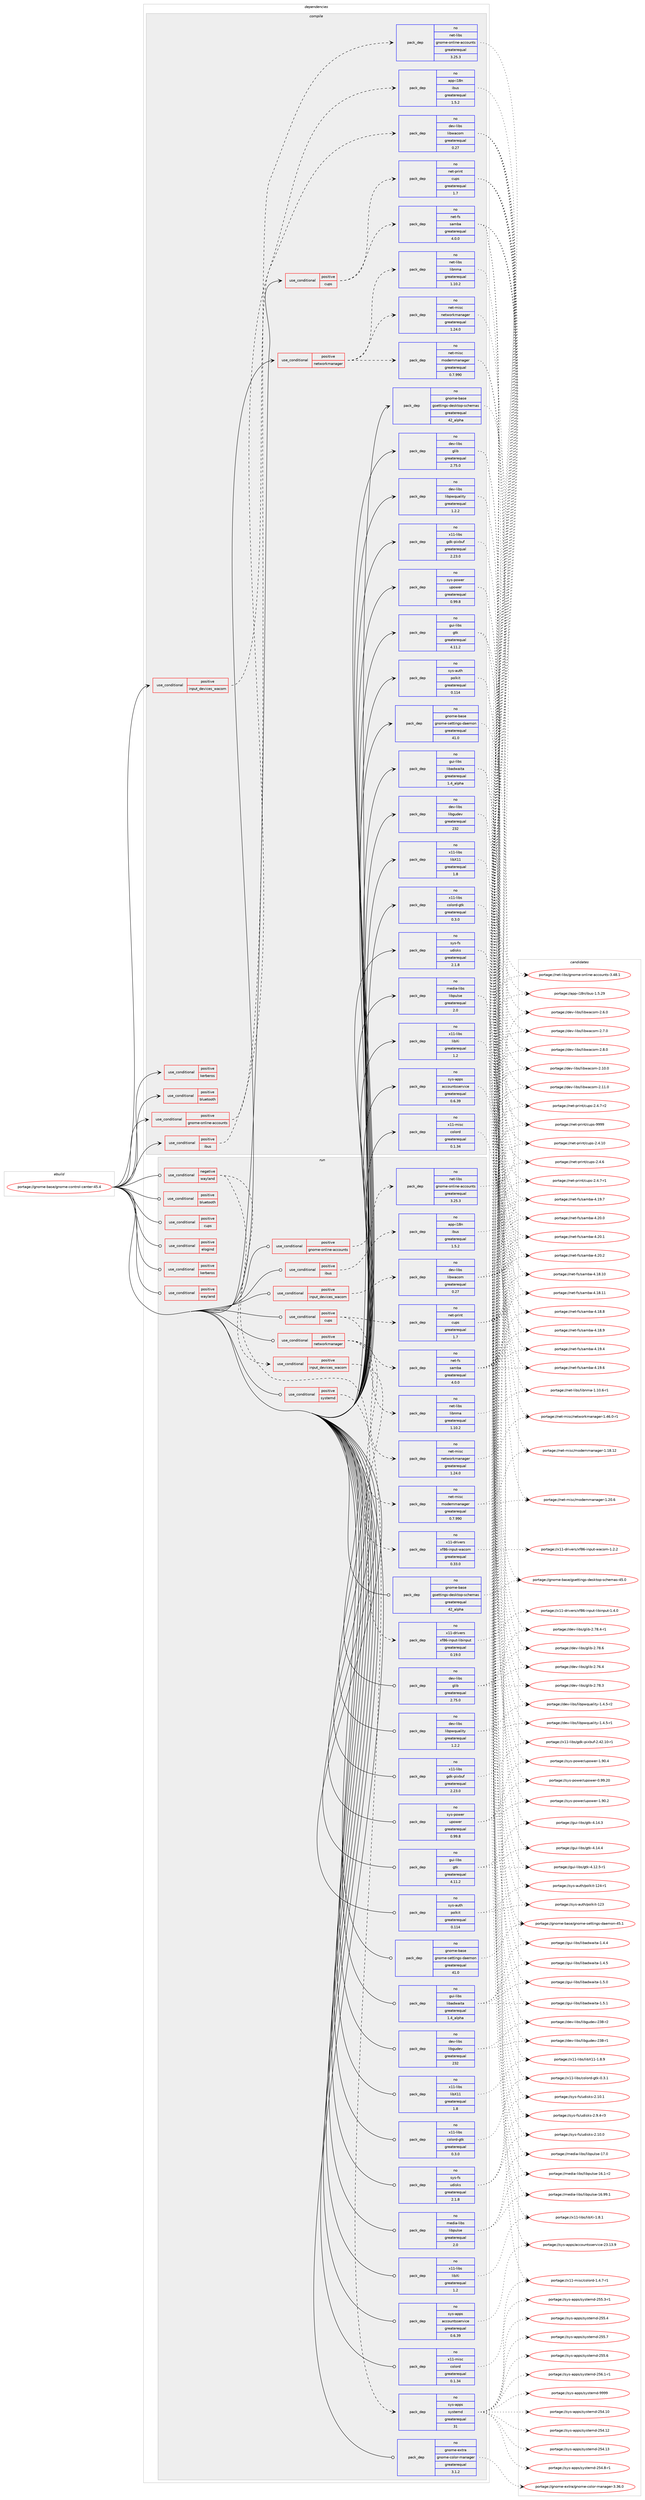digraph prolog {

# *************
# Graph options
# *************

newrank=true;
concentrate=true;
compound=true;
graph [rankdir=LR,fontname=Helvetica,fontsize=10,ranksep=1.5];#, ranksep=2.5, nodesep=0.2];
edge  [arrowhead=vee];
node  [fontname=Helvetica,fontsize=10];

# **********
# The ebuild
# **********

subgraph cluster_leftcol {
color=gray;
rank=same;
label=<<i>ebuild</i>>;
id [label="portage://gnome-base/gnome-control-center-45.4", color=red, width=4, href="../gnome-base/gnome-control-center-45.4.svg"];
}

# ****************
# The dependencies
# ****************

subgraph cluster_midcol {
color=gray;
label=<<i>dependencies</i>>;
subgraph cluster_compile {
fillcolor="#eeeeee";
style=filled;
label=<<i>compile</i>>;
subgraph cond63679 {
dependency117544 [label=<<TABLE BORDER="0" CELLBORDER="1" CELLSPACING="0" CELLPADDING="4"><TR><TD ROWSPAN="3" CELLPADDING="10">use_conditional</TD></TR><TR><TD>positive</TD></TR><TR><TD>bluetooth</TD></TR></TABLE>>, shape=none, color=red];
# *** BEGIN UNKNOWN DEPENDENCY TYPE (TODO) ***
# dependency117544 -> package_dependency(portage://gnome-base/gnome-control-center-45.4,install,no,net-wireless,gnome-bluetooth,none,[,,],[slot(3),equal],[])
# *** END UNKNOWN DEPENDENCY TYPE (TODO) ***

}
id:e -> dependency117544:w [weight=20,style="solid",arrowhead="vee"];
subgraph cond63680 {
dependency117545 [label=<<TABLE BORDER="0" CELLBORDER="1" CELLSPACING="0" CELLPADDING="4"><TR><TD ROWSPAN="3" CELLPADDING="10">use_conditional</TD></TR><TR><TD>positive</TD></TR><TR><TD>cups</TD></TR></TABLE>>, shape=none, color=red];
subgraph pack52353 {
dependency117546 [label=<<TABLE BORDER="0" CELLBORDER="1" CELLSPACING="0" CELLPADDING="4" WIDTH="220"><TR><TD ROWSPAN="6" CELLPADDING="30">pack_dep</TD></TR><TR><TD WIDTH="110">no</TD></TR><TR><TD>net-print</TD></TR><TR><TD>cups</TD></TR><TR><TD>greaterequal</TD></TR><TR><TD>1.7</TD></TR></TABLE>>, shape=none, color=blue];
}
dependency117545:e -> dependency117546:w [weight=20,style="dashed",arrowhead="vee"];
subgraph pack52354 {
dependency117547 [label=<<TABLE BORDER="0" CELLBORDER="1" CELLSPACING="0" CELLPADDING="4" WIDTH="220"><TR><TD ROWSPAN="6" CELLPADDING="30">pack_dep</TD></TR><TR><TD WIDTH="110">no</TD></TR><TR><TD>net-fs</TD></TR><TR><TD>samba</TD></TR><TR><TD>greaterequal</TD></TR><TR><TD>4.0.0</TD></TR></TABLE>>, shape=none, color=blue];
}
dependency117545:e -> dependency117547:w [weight=20,style="dashed",arrowhead="vee"];
}
id:e -> dependency117545:w [weight=20,style="solid",arrowhead="vee"];
subgraph cond63681 {
dependency117548 [label=<<TABLE BORDER="0" CELLBORDER="1" CELLSPACING="0" CELLPADDING="4"><TR><TD ROWSPAN="3" CELLPADDING="10">use_conditional</TD></TR><TR><TD>positive</TD></TR><TR><TD>gnome-online-accounts</TD></TR></TABLE>>, shape=none, color=red];
# *** BEGIN UNKNOWN DEPENDENCY TYPE (TODO) ***
# dependency117548 -> package_dependency(portage://gnome-base/gnome-control-center-45.4,install,no,x11-libs,gtk+,none,[,,],[slot(3)],[])
# *** END UNKNOWN DEPENDENCY TYPE (TODO) ***

subgraph pack52355 {
dependency117549 [label=<<TABLE BORDER="0" CELLBORDER="1" CELLSPACING="0" CELLPADDING="4" WIDTH="220"><TR><TD ROWSPAN="6" CELLPADDING="30">pack_dep</TD></TR><TR><TD WIDTH="110">no</TD></TR><TR><TD>net-libs</TD></TR><TR><TD>gnome-online-accounts</TD></TR><TR><TD>greaterequal</TD></TR><TR><TD>3.25.3</TD></TR></TABLE>>, shape=none, color=blue];
}
dependency117548:e -> dependency117549:w [weight=20,style="dashed",arrowhead="vee"];
}
id:e -> dependency117548:w [weight=20,style="solid",arrowhead="vee"];
subgraph cond63682 {
dependency117550 [label=<<TABLE BORDER="0" CELLBORDER="1" CELLSPACING="0" CELLPADDING="4"><TR><TD ROWSPAN="3" CELLPADDING="10">use_conditional</TD></TR><TR><TD>positive</TD></TR><TR><TD>ibus</TD></TR></TABLE>>, shape=none, color=red];
subgraph pack52356 {
dependency117551 [label=<<TABLE BORDER="0" CELLBORDER="1" CELLSPACING="0" CELLPADDING="4" WIDTH="220"><TR><TD ROWSPAN="6" CELLPADDING="30">pack_dep</TD></TR><TR><TD WIDTH="110">no</TD></TR><TR><TD>app-i18n</TD></TR><TR><TD>ibus</TD></TR><TR><TD>greaterequal</TD></TR><TR><TD>1.5.2</TD></TR></TABLE>>, shape=none, color=blue];
}
dependency117550:e -> dependency117551:w [weight=20,style="dashed",arrowhead="vee"];
}
id:e -> dependency117550:w [weight=20,style="solid",arrowhead="vee"];
subgraph cond63683 {
dependency117552 [label=<<TABLE BORDER="0" CELLBORDER="1" CELLSPACING="0" CELLPADDING="4"><TR><TD ROWSPAN="3" CELLPADDING="10">use_conditional</TD></TR><TR><TD>positive</TD></TR><TR><TD>input_devices_wacom</TD></TR></TABLE>>, shape=none, color=red];
subgraph pack52357 {
dependency117553 [label=<<TABLE BORDER="0" CELLBORDER="1" CELLSPACING="0" CELLPADDING="4" WIDTH="220"><TR><TD ROWSPAN="6" CELLPADDING="30">pack_dep</TD></TR><TR><TD WIDTH="110">no</TD></TR><TR><TD>dev-libs</TD></TR><TR><TD>libwacom</TD></TR><TR><TD>greaterequal</TD></TR><TR><TD>0.27</TD></TR></TABLE>>, shape=none, color=blue];
}
dependency117552:e -> dependency117553:w [weight=20,style="dashed",arrowhead="vee"];
}
id:e -> dependency117552:w [weight=20,style="solid",arrowhead="vee"];
subgraph cond63684 {
dependency117554 [label=<<TABLE BORDER="0" CELLBORDER="1" CELLSPACING="0" CELLPADDING="4"><TR><TD ROWSPAN="3" CELLPADDING="10">use_conditional</TD></TR><TR><TD>positive</TD></TR><TR><TD>kerberos</TD></TR></TABLE>>, shape=none, color=red];
# *** BEGIN UNKNOWN DEPENDENCY TYPE (TODO) ***
# dependency117554 -> package_dependency(portage://gnome-base/gnome-control-center-45.4,install,no,app-crypt,mit-krb5,none,[,,],[],[])
# *** END UNKNOWN DEPENDENCY TYPE (TODO) ***

}
id:e -> dependency117554:w [weight=20,style="solid",arrowhead="vee"];
subgraph cond63685 {
dependency117555 [label=<<TABLE BORDER="0" CELLBORDER="1" CELLSPACING="0" CELLPADDING="4"><TR><TD ROWSPAN="3" CELLPADDING="10">use_conditional</TD></TR><TR><TD>positive</TD></TR><TR><TD>networkmanager</TD></TR></TABLE>>, shape=none, color=red];
subgraph pack52358 {
dependency117556 [label=<<TABLE BORDER="0" CELLBORDER="1" CELLSPACING="0" CELLPADDING="4" WIDTH="220"><TR><TD ROWSPAN="6" CELLPADDING="30">pack_dep</TD></TR><TR><TD WIDTH="110">no</TD></TR><TR><TD>net-libs</TD></TR><TR><TD>libnma</TD></TR><TR><TD>greaterequal</TD></TR><TR><TD>1.10.2</TD></TR></TABLE>>, shape=none, color=blue];
}
dependency117555:e -> dependency117556:w [weight=20,style="dashed",arrowhead="vee"];
subgraph pack52359 {
dependency117557 [label=<<TABLE BORDER="0" CELLBORDER="1" CELLSPACING="0" CELLPADDING="4" WIDTH="220"><TR><TD ROWSPAN="6" CELLPADDING="30">pack_dep</TD></TR><TR><TD WIDTH="110">no</TD></TR><TR><TD>net-misc</TD></TR><TR><TD>networkmanager</TD></TR><TR><TD>greaterequal</TD></TR><TR><TD>1.24.0</TD></TR></TABLE>>, shape=none, color=blue];
}
dependency117555:e -> dependency117557:w [weight=20,style="dashed",arrowhead="vee"];
subgraph pack52360 {
dependency117558 [label=<<TABLE BORDER="0" CELLBORDER="1" CELLSPACING="0" CELLPADDING="4" WIDTH="220"><TR><TD ROWSPAN="6" CELLPADDING="30">pack_dep</TD></TR><TR><TD WIDTH="110">no</TD></TR><TR><TD>net-misc</TD></TR><TR><TD>modemmanager</TD></TR><TR><TD>greaterequal</TD></TR><TR><TD>0.7.990</TD></TR></TABLE>>, shape=none, color=blue];
}
dependency117555:e -> dependency117558:w [weight=20,style="dashed",arrowhead="vee"];
}
id:e -> dependency117555:w [weight=20,style="solid",arrowhead="vee"];
# *** BEGIN UNKNOWN DEPENDENCY TYPE (TODO) ***
# id -> package_dependency(portage://gnome-base/gnome-control-center-45.4,install,no,app-crypt,gcr,none,[,,],[slot(0),equal],[])
# *** END UNKNOWN DEPENDENCY TYPE (TODO) ***

# *** BEGIN UNKNOWN DEPENDENCY TYPE (TODO) ***
# id -> package_dependency(portage://gnome-base/gnome-control-center-45.4,install,no,app-crypt,libsecret,none,[,,],[],[])
# *** END UNKNOWN DEPENDENCY TYPE (TODO) ***

subgraph pack52361 {
dependency117559 [label=<<TABLE BORDER="0" CELLBORDER="1" CELLSPACING="0" CELLPADDING="4" WIDTH="220"><TR><TD ROWSPAN="6" CELLPADDING="30">pack_dep</TD></TR><TR><TD WIDTH="110">no</TD></TR><TR><TD>dev-libs</TD></TR><TR><TD>glib</TD></TR><TR><TD>greaterequal</TD></TR><TR><TD>2.75.0</TD></TR></TABLE>>, shape=none, color=blue];
}
id:e -> dependency117559:w [weight=20,style="solid",arrowhead="vee"];
subgraph pack52362 {
dependency117560 [label=<<TABLE BORDER="0" CELLBORDER="1" CELLSPACING="0" CELLPADDING="4" WIDTH="220"><TR><TD ROWSPAN="6" CELLPADDING="30">pack_dep</TD></TR><TR><TD WIDTH="110">no</TD></TR><TR><TD>dev-libs</TD></TR><TR><TD>libgudev</TD></TR><TR><TD>greaterequal</TD></TR><TR><TD>232</TD></TR></TABLE>>, shape=none, color=blue];
}
id:e -> dependency117560:w [weight=20,style="solid",arrowhead="vee"];
subgraph pack52363 {
dependency117561 [label=<<TABLE BORDER="0" CELLBORDER="1" CELLSPACING="0" CELLPADDING="4" WIDTH="220"><TR><TD ROWSPAN="6" CELLPADDING="30">pack_dep</TD></TR><TR><TD WIDTH="110">no</TD></TR><TR><TD>dev-libs</TD></TR><TR><TD>libpwquality</TD></TR><TR><TD>greaterequal</TD></TR><TR><TD>1.2.2</TD></TR></TABLE>>, shape=none, color=blue];
}
id:e -> dependency117561:w [weight=20,style="solid",arrowhead="vee"];
# *** BEGIN UNKNOWN DEPENDENCY TYPE (TODO) ***
# id -> package_dependency(portage://gnome-base/gnome-control-center-45.4,install,no,dev-libs,libxml2,none,[,,],[slot(2)],[])
# *** END UNKNOWN DEPENDENCY TYPE (TODO) ***

# *** BEGIN UNKNOWN DEPENDENCY TYPE (TODO) ***
# id -> package_dependency(portage://gnome-base/gnome-control-center-45.4,install,no,gnome-base,gnome-desktop,none,[,,],[slot(4),equal],[])
# *** END UNKNOWN DEPENDENCY TYPE (TODO) ***

subgraph pack52364 {
dependency117562 [label=<<TABLE BORDER="0" CELLBORDER="1" CELLSPACING="0" CELLPADDING="4" WIDTH="220"><TR><TD ROWSPAN="6" CELLPADDING="30">pack_dep</TD></TR><TR><TD WIDTH="110">no</TD></TR><TR><TD>gnome-base</TD></TR><TR><TD>gnome-settings-daemon</TD></TR><TR><TD>greaterequal</TD></TR><TR><TD>41.0</TD></TR></TABLE>>, shape=none, color=blue];
}
id:e -> dependency117562:w [weight=20,style="solid",arrowhead="vee"];
subgraph pack52365 {
dependency117563 [label=<<TABLE BORDER="0" CELLBORDER="1" CELLSPACING="0" CELLPADDING="4" WIDTH="220"><TR><TD ROWSPAN="6" CELLPADDING="30">pack_dep</TD></TR><TR><TD WIDTH="110">no</TD></TR><TR><TD>gnome-base</TD></TR><TR><TD>gsettings-desktop-schemas</TD></TR><TR><TD>greaterequal</TD></TR><TR><TD>42_alpha</TD></TR></TABLE>>, shape=none, color=blue];
}
id:e -> dependency117563:w [weight=20,style="solid",arrowhead="vee"];
# *** BEGIN UNKNOWN DEPENDENCY TYPE (TODO) ***
# id -> package_dependency(portage://gnome-base/gnome-control-center-45.4,install,no,gnome-base,libgtop,none,[,,],[slot(2),equal],[])
# *** END UNKNOWN DEPENDENCY TYPE (TODO) ***

subgraph pack52366 {
dependency117564 [label=<<TABLE BORDER="0" CELLBORDER="1" CELLSPACING="0" CELLPADDING="4" WIDTH="220"><TR><TD ROWSPAN="6" CELLPADDING="30">pack_dep</TD></TR><TR><TD WIDTH="110">no</TD></TR><TR><TD>gui-libs</TD></TR><TR><TD>gtk</TD></TR><TR><TD>greaterequal</TD></TR><TR><TD>4.11.2</TD></TR></TABLE>>, shape=none, color=blue];
}
id:e -> dependency117564:w [weight=20,style="solid",arrowhead="vee"];
subgraph pack52367 {
dependency117565 [label=<<TABLE BORDER="0" CELLBORDER="1" CELLSPACING="0" CELLPADDING="4" WIDTH="220"><TR><TD ROWSPAN="6" CELLPADDING="30">pack_dep</TD></TR><TR><TD WIDTH="110">no</TD></TR><TR><TD>gui-libs</TD></TR><TR><TD>libadwaita</TD></TR><TR><TD>greaterequal</TD></TR><TR><TD>1.4_alpha</TD></TR></TABLE>>, shape=none, color=blue];
}
id:e -> dependency117565:w [weight=20,style="solid",arrowhead="vee"];
# *** BEGIN UNKNOWN DEPENDENCY TYPE (TODO) ***
# id -> package_dependency(portage://gnome-base/gnome-control-center-45.4,install,no,media-libs,fontconfig,none,[,,],[],[])
# *** END UNKNOWN DEPENDENCY TYPE (TODO) ***

# *** BEGIN UNKNOWN DEPENDENCY TYPE (TODO) ***
# id -> package_dependency(portage://gnome-base/gnome-control-center-45.4,install,no,media-libs,gsound,none,[,,],[],[])
# *** END UNKNOWN DEPENDENCY TYPE (TODO) ***

# *** BEGIN UNKNOWN DEPENDENCY TYPE (TODO) ***
# id -> package_dependency(portage://gnome-base/gnome-control-center-45.4,install,no,media-libs,libepoxy,none,[,,],[],[])
# *** END UNKNOWN DEPENDENCY TYPE (TODO) ***

subgraph pack52368 {
dependency117566 [label=<<TABLE BORDER="0" CELLBORDER="1" CELLSPACING="0" CELLPADDING="4" WIDTH="220"><TR><TD ROWSPAN="6" CELLPADDING="30">pack_dep</TD></TR><TR><TD WIDTH="110">no</TD></TR><TR><TD>media-libs</TD></TR><TR><TD>libpulse</TD></TR><TR><TD>greaterequal</TD></TR><TR><TD>2.0</TD></TR></TABLE>>, shape=none, color=blue];
}
id:e -> dependency117566:w [weight=20,style="solid",arrowhead="vee"];
# *** BEGIN UNKNOWN DEPENDENCY TYPE (TODO) ***
# id -> package_dependency(portage://gnome-base/gnome-control-center-45.4,install,no,net-libs,gnutls,none,[,,],any_same_slot,[])
# *** END UNKNOWN DEPENDENCY TYPE (TODO) ***

subgraph pack52369 {
dependency117567 [label=<<TABLE BORDER="0" CELLBORDER="1" CELLSPACING="0" CELLPADDING="4" WIDTH="220"><TR><TD ROWSPAN="6" CELLPADDING="30">pack_dep</TD></TR><TR><TD WIDTH="110">no</TD></TR><TR><TD>sys-apps</TD></TR><TR><TD>accountsservice</TD></TR><TR><TD>greaterequal</TD></TR><TR><TD>0.6.39</TD></TR></TABLE>>, shape=none, color=blue];
}
id:e -> dependency117567:w [weight=20,style="solid",arrowhead="vee"];
subgraph pack52370 {
dependency117568 [label=<<TABLE BORDER="0" CELLBORDER="1" CELLSPACING="0" CELLPADDING="4" WIDTH="220"><TR><TD ROWSPAN="6" CELLPADDING="30">pack_dep</TD></TR><TR><TD WIDTH="110">no</TD></TR><TR><TD>sys-auth</TD></TR><TR><TD>polkit</TD></TR><TR><TD>greaterequal</TD></TR><TR><TD>0.114</TD></TR></TABLE>>, shape=none, color=blue];
}
id:e -> dependency117568:w [weight=20,style="solid",arrowhead="vee"];
subgraph pack52371 {
dependency117569 [label=<<TABLE BORDER="0" CELLBORDER="1" CELLSPACING="0" CELLPADDING="4" WIDTH="220"><TR><TD ROWSPAN="6" CELLPADDING="30">pack_dep</TD></TR><TR><TD WIDTH="110">no</TD></TR><TR><TD>sys-fs</TD></TR><TR><TD>udisks</TD></TR><TR><TD>greaterequal</TD></TR><TR><TD>2.1.8</TD></TR></TABLE>>, shape=none, color=blue];
}
id:e -> dependency117569:w [weight=20,style="solid",arrowhead="vee"];
subgraph pack52372 {
dependency117570 [label=<<TABLE BORDER="0" CELLBORDER="1" CELLSPACING="0" CELLPADDING="4" WIDTH="220"><TR><TD ROWSPAN="6" CELLPADDING="30">pack_dep</TD></TR><TR><TD WIDTH="110">no</TD></TR><TR><TD>sys-power</TD></TR><TR><TD>upower</TD></TR><TR><TD>greaterequal</TD></TR><TR><TD>0.99.8</TD></TR></TABLE>>, shape=none, color=blue];
}
id:e -> dependency117570:w [weight=20,style="solid",arrowhead="vee"];
# *** BEGIN UNKNOWN DEPENDENCY TYPE (TODO) ***
# id -> package_dependency(portage://gnome-base/gnome-control-center-45.4,install,no,x11-libs,cairo,none,[,,],[],[use(enable(glib),none)])
# *** END UNKNOWN DEPENDENCY TYPE (TODO) ***

subgraph pack52373 {
dependency117571 [label=<<TABLE BORDER="0" CELLBORDER="1" CELLSPACING="0" CELLPADDING="4" WIDTH="220"><TR><TD ROWSPAN="6" CELLPADDING="30">pack_dep</TD></TR><TR><TD WIDTH="110">no</TD></TR><TR><TD>x11-libs</TD></TR><TR><TD>colord-gtk</TD></TR><TR><TD>greaterequal</TD></TR><TR><TD>0.3.0</TD></TR></TABLE>>, shape=none, color=blue];
}
id:e -> dependency117571:w [weight=20,style="solid",arrowhead="vee"];
subgraph pack52374 {
dependency117572 [label=<<TABLE BORDER="0" CELLBORDER="1" CELLSPACING="0" CELLPADDING="4" WIDTH="220"><TR><TD ROWSPAN="6" CELLPADDING="30">pack_dep</TD></TR><TR><TD WIDTH="110">no</TD></TR><TR><TD>x11-libs</TD></TR><TR><TD>gdk-pixbuf</TD></TR><TR><TD>greaterequal</TD></TR><TR><TD>2.23.0</TD></TR></TABLE>>, shape=none, color=blue];
}
id:e -> dependency117572:w [weight=20,style="solid",arrowhead="vee"];
subgraph pack52375 {
dependency117573 [label=<<TABLE BORDER="0" CELLBORDER="1" CELLSPACING="0" CELLPADDING="4" WIDTH="220"><TR><TD ROWSPAN="6" CELLPADDING="30">pack_dep</TD></TR><TR><TD WIDTH="110">no</TD></TR><TR><TD>x11-libs</TD></TR><TR><TD>libX11</TD></TR><TR><TD>greaterequal</TD></TR><TR><TD>1.8</TD></TR></TABLE>>, shape=none, color=blue];
}
id:e -> dependency117573:w [weight=20,style="solid",arrowhead="vee"];
subgraph pack52376 {
dependency117574 [label=<<TABLE BORDER="0" CELLBORDER="1" CELLSPACING="0" CELLPADDING="4" WIDTH="220"><TR><TD ROWSPAN="6" CELLPADDING="30">pack_dep</TD></TR><TR><TD WIDTH="110">no</TD></TR><TR><TD>x11-libs</TD></TR><TR><TD>libXi</TD></TR><TR><TD>greaterequal</TD></TR><TR><TD>1.2</TD></TR></TABLE>>, shape=none, color=blue];
}
id:e -> dependency117574:w [weight=20,style="solid",arrowhead="vee"];
# *** BEGIN UNKNOWN DEPENDENCY TYPE (TODO) ***
# id -> package_dependency(portage://gnome-base/gnome-control-center-45.4,install,no,x11-libs,pango,none,[,,],[],[])
# *** END UNKNOWN DEPENDENCY TYPE (TODO) ***

subgraph pack52377 {
dependency117575 [label=<<TABLE BORDER="0" CELLBORDER="1" CELLSPACING="0" CELLPADDING="4" WIDTH="220"><TR><TD ROWSPAN="6" CELLPADDING="30">pack_dep</TD></TR><TR><TD WIDTH="110">no</TD></TR><TR><TD>x11-misc</TD></TR><TR><TD>colord</TD></TR><TR><TD>greaterequal</TD></TR><TR><TD>0.1.34</TD></TR></TABLE>>, shape=none, color=blue];
}
id:e -> dependency117575:w [weight=20,style="solid",arrowhead="vee"];
}
subgraph cluster_compileandrun {
fillcolor="#eeeeee";
style=filled;
label=<<i>compile and run</i>>;
}
subgraph cluster_run {
fillcolor="#eeeeee";
style=filled;
label=<<i>run</i>>;
subgraph cond63686 {
dependency117576 [label=<<TABLE BORDER="0" CELLBORDER="1" CELLSPACING="0" CELLPADDING="4"><TR><TD ROWSPAN="3" CELLPADDING="10">use_conditional</TD></TR><TR><TD>negative</TD></TR><TR><TD>wayland</TD></TR></TABLE>>, shape=none, color=red];
subgraph pack52378 {
dependency117577 [label=<<TABLE BORDER="0" CELLBORDER="1" CELLSPACING="0" CELLPADDING="4" WIDTH="220"><TR><TD ROWSPAN="6" CELLPADDING="30">pack_dep</TD></TR><TR><TD WIDTH="110">no</TD></TR><TR><TD>x11-drivers</TD></TR><TR><TD>xf86-input-libinput</TD></TR><TR><TD>greaterequal</TD></TR><TR><TD>0.19.0</TD></TR></TABLE>>, shape=none, color=blue];
}
dependency117576:e -> dependency117577:w [weight=20,style="dashed",arrowhead="vee"];
subgraph cond63687 {
dependency117578 [label=<<TABLE BORDER="0" CELLBORDER="1" CELLSPACING="0" CELLPADDING="4"><TR><TD ROWSPAN="3" CELLPADDING="10">use_conditional</TD></TR><TR><TD>positive</TD></TR><TR><TD>input_devices_wacom</TD></TR></TABLE>>, shape=none, color=red];
subgraph pack52379 {
dependency117579 [label=<<TABLE BORDER="0" CELLBORDER="1" CELLSPACING="0" CELLPADDING="4" WIDTH="220"><TR><TD ROWSPAN="6" CELLPADDING="30">pack_dep</TD></TR><TR><TD WIDTH="110">no</TD></TR><TR><TD>x11-drivers</TD></TR><TR><TD>xf86-input-wacom</TD></TR><TR><TD>greaterequal</TD></TR><TR><TD>0.33.0</TD></TR></TABLE>>, shape=none, color=blue];
}
dependency117578:e -> dependency117579:w [weight=20,style="dashed",arrowhead="vee"];
}
dependency117576:e -> dependency117578:w [weight=20,style="dashed",arrowhead="vee"];
}
id:e -> dependency117576:w [weight=20,style="solid",arrowhead="odot"];
subgraph cond63688 {
dependency117580 [label=<<TABLE BORDER="0" CELLBORDER="1" CELLSPACING="0" CELLPADDING="4"><TR><TD ROWSPAN="3" CELLPADDING="10">use_conditional</TD></TR><TR><TD>positive</TD></TR><TR><TD>bluetooth</TD></TR></TABLE>>, shape=none, color=red];
# *** BEGIN UNKNOWN DEPENDENCY TYPE (TODO) ***
# dependency117580 -> package_dependency(portage://gnome-base/gnome-control-center-45.4,run,no,net-wireless,gnome-bluetooth,none,[,,],[slot(3),equal],[])
# *** END UNKNOWN DEPENDENCY TYPE (TODO) ***

}
id:e -> dependency117580:w [weight=20,style="solid",arrowhead="odot"];
subgraph cond63689 {
dependency117581 [label=<<TABLE BORDER="0" CELLBORDER="1" CELLSPACING="0" CELLPADDING="4"><TR><TD ROWSPAN="3" CELLPADDING="10">use_conditional</TD></TR><TR><TD>positive</TD></TR><TR><TD>cups</TD></TR></TABLE>>, shape=none, color=red];
# *** BEGIN UNKNOWN DEPENDENCY TYPE (TODO) ***
# dependency117581 -> package_dependency(portage://gnome-base/gnome-control-center-45.4,run,no,app-admin,system-config-printer,none,[,,],[],[])
# *** END UNKNOWN DEPENDENCY TYPE (TODO) ***

# *** BEGIN UNKNOWN DEPENDENCY TYPE (TODO) ***
# dependency117581 -> package_dependency(portage://gnome-base/gnome-control-center-45.4,run,no,net-print,cups-pk-helper,none,[,,],[],[])
# *** END UNKNOWN DEPENDENCY TYPE (TODO) ***

}
id:e -> dependency117581:w [weight=20,style="solid",arrowhead="odot"];
subgraph cond63690 {
dependency117582 [label=<<TABLE BORDER="0" CELLBORDER="1" CELLSPACING="0" CELLPADDING="4"><TR><TD ROWSPAN="3" CELLPADDING="10">use_conditional</TD></TR><TR><TD>positive</TD></TR><TR><TD>cups</TD></TR></TABLE>>, shape=none, color=red];
subgraph pack52380 {
dependency117583 [label=<<TABLE BORDER="0" CELLBORDER="1" CELLSPACING="0" CELLPADDING="4" WIDTH="220"><TR><TD ROWSPAN="6" CELLPADDING="30">pack_dep</TD></TR><TR><TD WIDTH="110">no</TD></TR><TR><TD>net-print</TD></TR><TR><TD>cups</TD></TR><TR><TD>greaterequal</TD></TR><TR><TD>1.7</TD></TR></TABLE>>, shape=none, color=blue];
}
dependency117582:e -> dependency117583:w [weight=20,style="dashed",arrowhead="vee"];
subgraph pack52381 {
dependency117584 [label=<<TABLE BORDER="0" CELLBORDER="1" CELLSPACING="0" CELLPADDING="4" WIDTH="220"><TR><TD ROWSPAN="6" CELLPADDING="30">pack_dep</TD></TR><TR><TD WIDTH="110">no</TD></TR><TR><TD>net-fs</TD></TR><TR><TD>samba</TD></TR><TR><TD>greaterequal</TD></TR><TR><TD>4.0.0</TD></TR></TABLE>>, shape=none, color=blue];
}
dependency117582:e -> dependency117584:w [weight=20,style="dashed",arrowhead="vee"];
}
id:e -> dependency117582:w [weight=20,style="solid",arrowhead="odot"];
subgraph cond63691 {
dependency117585 [label=<<TABLE BORDER="0" CELLBORDER="1" CELLSPACING="0" CELLPADDING="4"><TR><TD ROWSPAN="3" CELLPADDING="10">use_conditional</TD></TR><TR><TD>positive</TD></TR><TR><TD>elogind</TD></TR></TABLE>>, shape=none, color=red];
# *** BEGIN UNKNOWN DEPENDENCY TYPE (TODO) ***
# dependency117585 -> package_dependency(portage://gnome-base/gnome-control-center-45.4,run,no,app-admin,openrc-settingsd,none,[,,],[],[])
# *** END UNKNOWN DEPENDENCY TYPE (TODO) ***

# *** BEGIN UNKNOWN DEPENDENCY TYPE (TODO) ***
# dependency117585 -> package_dependency(portage://gnome-base/gnome-control-center-45.4,run,no,sys-auth,elogind,none,[,,],[],[])
# *** END UNKNOWN DEPENDENCY TYPE (TODO) ***

}
id:e -> dependency117585:w [weight=20,style="solid",arrowhead="odot"];
subgraph cond63692 {
dependency117586 [label=<<TABLE BORDER="0" CELLBORDER="1" CELLSPACING="0" CELLPADDING="4"><TR><TD ROWSPAN="3" CELLPADDING="10">use_conditional</TD></TR><TR><TD>positive</TD></TR><TR><TD>gnome-online-accounts</TD></TR></TABLE>>, shape=none, color=red];
# *** BEGIN UNKNOWN DEPENDENCY TYPE (TODO) ***
# dependency117586 -> package_dependency(portage://gnome-base/gnome-control-center-45.4,run,no,x11-libs,gtk+,none,[,,],[slot(3)],[])
# *** END UNKNOWN DEPENDENCY TYPE (TODO) ***

subgraph pack52382 {
dependency117587 [label=<<TABLE BORDER="0" CELLBORDER="1" CELLSPACING="0" CELLPADDING="4" WIDTH="220"><TR><TD ROWSPAN="6" CELLPADDING="30">pack_dep</TD></TR><TR><TD WIDTH="110">no</TD></TR><TR><TD>net-libs</TD></TR><TR><TD>gnome-online-accounts</TD></TR><TR><TD>greaterequal</TD></TR><TR><TD>3.25.3</TD></TR></TABLE>>, shape=none, color=blue];
}
dependency117586:e -> dependency117587:w [weight=20,style="dashed",arrowhead="vee"];
}
id:e -> dependency117586:w [weight=20,style="solid",arrowhead="odot"];
subgraph cond63693 {
dependency117588 [label=<<TABLE BORDER="0" CELLBORDER="1" CELLSPACING="0" CELLPADDING="4"><TR><TD ROWSPAN="3" CELLPADDING="10">use_conditional</TD></TR><TR><TD>positive</TD></TR><TR><TD>ibus</TD></TR></TABLE>>, shape=none, color=red];
subgraph pack52383 {
dependency117589 [label=<<TABLE BORDER="0" CELLBORDER="1" CELLSPACING="0" CELLPADDING="4" WIDTH="220"><TR><TD ROWSPAN="6" CELLPADDING="30">pack_dep</TD></TR><TR><TD WIDTH="110">no</TD></TR><TR><TD>app-i18n</TD></TR><TR><TD>ibus</TD></TR><TR><TD>greaterequal</TD></TR><TR><TD>1.5.2</TD></TR></TABLE>>, shape=none, color=blue];
}
dependency117588:e -> dependency117589:w [weight=20,style="dashed",arrowhead="vee"];
}
id:e -> dependency117588:w [weight=20,style="solid",arrowhead="odot"];
subgraph cond63694 {
dependency117590 [label=<<TABLE BORDER="0" CELLBORDER="1" CELLSPACING="0" CELLPADDING="4"><TR><TD ROWSPAN="3" CELLPADDING="10">use_conditional</TD></TR><TR><TD>positive</TD></TR><TR><TD>input_devices_wacom</TD></TR></TABLE>>, shape=none, color=red];
subgraph pack52384 {
dependency117591 [label=<<TABLE BORDER="0" CELLBORDER="1" CELLSPACING="0" CELLPADDING="4" WIDTH="220"><TR><TD ROWSPAN="6" CELLPADDING="30">pack_dep</TD></TR><TR><TD WIDTH="110">no</TD></TR><TR><TD>dev-libs</TD></TR><TR><TD>libwacom</TD></TR><TR><TD>greaterequal</TD></TR><TR><TD>0.27</TD></TR></TABLE>>, shape=none, color=blue];
}
dependency117590:e -> dependency117591:w [weight=20,style="dashed",arrowhead="vee"];
}
id:e -> dependency117590:w [weight=20,style="solid",arrowhead="odot"];
subgraph cond63695 {
dependency117592 [label=<<TABLE BORDER="0" CELLBORDER="1" CELLSPACING="0" CELLPADDING="4"><TR><TD ROWSPAN="3" CELLPADDING="10">use_conditional</TD></TR><TR><TD>positive</TD></TR><TR><TD>kerberos</TD></TR></TABLE>>, shape=none, color=red];
# *** BEGIN UNKNOWN DEPENDENCY TYPE (TODO) ***
# dependency117592 -> package_dependency(portage://gnome-base/gnome-control-center-45.4,run,no,app-crypt,mit-krb5,none,[,,],[],[])
# *** END UNKNOWN DEPENDENCY TYPE (TODO) ***

}
id:e -> dependency117592:w [weight=20,style="solid",arrowhead="odot"];
subgraph cond63696 {
dependency117593 [label=<<TABLE BORDER="0" CELLBORDER="1" CELLSPACING="0" CELLPADDING="4"><TR><TD ROWSPAN="3" CELLPADDING="10">use_conditional</TD></TR><TR><TD>positive</TD></TR><TR><TD>networkmanager</TD></TR></TABLE>>, shape=none, color=red];
subgraph pack52385 {
dependency117594 [label=<<TABLE BORDER="0" CELLBORDER="1" CELLSPACING="0" CELLPADDING="4" WIDTH="220"><TR><TD ROWSPAN="6" CELLPADDING="30">pack_dep</TD></TR><TR><TD WIDTH="110">no</TD></TR><TR><TD>net-libs</TD></TR><TR><TD>libnma</TD></TR><TR><TD>greaterequal</TD></TR><TR><TD>1.10.2</TD></TR></TABLE>>, shape=none, color=blue];
}
dependency117593:e -> dependency117594:w [weight=20,style="dashed",arrowhead="vee"];
subgraph pack52386 {
dependency117595 [label=<<TABLE BORDER="0" CELLBORDER="1" CELLSPACING="0" CELLPADDING="4" WIDTH="220"><TR><TD ROWSPAN="6" CELLPADDING="30">pack_dep</TD></TR><TR><TD WIDTH="110">no</TD></TR><TR><TD>net-misc</TD></TR><TR><TD>networkmanager</TD></TR><TR><TD>greaterequal</TD></TR><TR><TD>1.24.0</TD></TR></TABLE>>, shape=none, color=blue];
}
dependency117593:e -> dependency117595:w [weight=20,style="dashed",arrowhead="vee"];
subgraph pack52387 {
dependency117596 [label=<<TABLE BORDER="0" CELLBORDER="1" CELLSPACING="0" CELLPADDING="4" WIDTH="220"><TR><TD ROWSPAN="6" CELLPADDING="30">pack_dep</TD></TR><TR><TD WIDTH="110">no</TD></TR><TR><TD>net-misc</TD></TR><TR><TD>modemmanager</TD></TR><TR><TD>greaterequal</TD></TR><TR><TD>0.7.990</TD></TR></TABLE>>, shape=none, color=blue];
}
dependency117593:e -> dependency117596:w [weight=20,style="dashed",arrowhead="vee"];
}
id:e -> dependency117593:w [weight=20,style="solid",arrowhead="odot"];
subgraph cond63697 {
dependency117597 [label=<<TABLE BORDER="0" CELLBORDER="1" CELLSPACING="0" CELLPADDING="4"><TR><TD ROWSPAN="3" CELLPADDING="10">use_conditional</TD></TR><TR><TD>positive</TD></TR><TR><TD>systemd</TD></TR></TABLE>>, shape=none, color=red];
subgraph pack52388 {
dependency117598 [label=<<TABLE BORDER="0" CELLBORDER="1" CELLSPACING="0" CELLPADDING="4" WIDTH="220"><TR><TD ROWSPAN="6" CELLPADDING="30">pack_dep</TD></TR><TR><TD WIDTH="110">no</TD></TR><TR><TD>sys-apps</TD></TR><TR><TD>systemd</TD></TR><TR><TD>greaterequal</TD></TR><TR><TD>31</TD></TR></TABLE>>, shape=none, color=blue];
}
dependency117597:e -> dependency117598:w [weight=20,style="dashed",arrowhead="vee"];
}
id:e -> dependency117597:w [weight=20,style="solid",arrowhead="odot"];
subgraph cond63698 {
dependency117599 [label=<<TABLE BORDER="0" CELLBORDER="1" CELLSPACING="0" CELLPADDING="4"><TR><TD ROWSPAN="3" CELLPADDING="10">use_conditional</TD></TR><TR><TD>positive</TD></TR><TR><TD>wayland</TD></TR></TABLE>>, shape=none, color=red];
# *** BEGIN UNKNOWN DEPENDENCY TYPE (TODO) ***
# dependency117599 -> package_dependency(portage://gnome-base/gnome-control-center-45.4,run,no,dev-libs,libinput,none,[,,],[],[])
# *** END UNKNOWN DEPENDENCY TYPE (TODO) ***

}
id:e -> dependency117599:w [weight=20,style="solid",arrowhead="odot"];
# *** BEGIN UNKNOWN DEPENDENCY TYPE (TODO) ***
# id -> package_dependency(portage://gnome-base/gnome-control-center-45.4,run,no,app-crypt,gcr,none,[,,],[slot(0),equal],[])
# *** END UNKNOWN DEPENDENCY TYPE (TODO) ***

# *** BEGIN UNKNOWN DEPENDENCY TYPE (TODO) ***
# id -> package_dependency(portage://gnome-base/gnome-control-center-45.4,run,no,app-crypt,libsecret,none,[,,],[],[])
# *** END UNKNOWN DEPENDENCY TYPE (TODO) ***

subgraph pack52389 {
dependency117600 [label=<<TABLE BORDER="0" CELLBORDER="1" CELLSPACING="0" CELLPADDING="4" WIDTH="220"><TR><TD ROWSPAN="6" CELLPADDING="30">pack_dep</TD></TR><TR><TD WIDTH="110">no</TD></TR><TR><TD>dev-libs</TD></TR><TR><TD>glib</TD></TR><TR><TD>greaterequal</TD></TR><TR><TD>2.75.0</TD></TR></TABLE>>, shape=none, color=blue];
}
id:e -> dependency117600:w [weight=20,style="solid",arrowhead="odot"];
subgraph pack52390 {
dependency117601 [label=<<TABLE BORDER="0" CELLBORDER="1" CELLSPACING="0" CELLPADDING="4" WIDTH="220"><TR><TD ROWSPAN="6" CELLPADDING="30">pack_dep</TD></TR><TR><TD WIDTH="110">no</TD></TR><TR><TD>dev-libs</TD></TR><TR><TD>libgudev</TD></TR><TR><TD>greaterequal</TD></TR><TR><TD>232</TD></TR></TABLE>>, shape=none, color=blue];
}
id:e -> dependency117601:w [weight=20,style="solid",arrowhead="odot"];
subgraph pack52391 {
dependency117602 [label=<<TABLE BORDER="0" CELLBORDER="1" CELLSPACING="0" CELLPADDING="4" WIDTH="220"><TR><TD ROWSPAN="6" CELLPADDING="30">pack_dep</TD></TR><TR><TD WIDTH="110">no</TD></TR><TR><TD>dev-libs</TD></TR><TR><TD>libpwquality</TD></TR><TR><TD>greaterequal</TD></TR><TR><TD>1.2.2</TD></TR></TABLE>>, shape=none, color=blue];
}
id:e -> dependency117602:w [weight=20,style="solid",arrowhead="odot"];
# *** BEGIN UNKNOWN DEPENDENCY TYPE (TODO) ***
# id -> package_dependency(portage://gnome-base/gnome-control-center-45.4,run,no,dev-libs,libxml2,none,[,,],[slot(2)],[])
# *** END UNKNOWN DEPENDENCY TYPE (TODO) ***

# *** BEGIN UNKNOWN DEPENDENCY TYPE (TODO) ***
# id -> package_dependency(portage://gnome-base/gnome-control-center-45.4,run,no,gnome-base,gnome-desktop,none,[,,],[slot(4),equal],[])
# *** END UNKNOWN DEPENDENCY TYPE (TODO) ***

subgraph pack52392 {
dependency117603 [label=<<TABLE BORDER="0" CELLBORDER="1" CELLSPACING="0" CELLPADDING="4" WIDTH="220"><TR><TD ROWSPAN="6" CELLPADDING="30">pack_dep</TD></TR><TR><TD WIDTH="110">no</TD></TR><TR><TD>gnome-base</TD></TR><TR><TD>gnome-settings-daemon</TD></TR><TR><TD>greaterequal</TD></TR><TR><TD>41.0</TD></TR></TABLE>>, shape=none, color=blue];
}
id:e -> dependency117603:w [weight=20,style="solid",arrowhead="odot"];
subgraph pack52393 {
dependency117604 [label=<<TABLE BORDER="0" CELLBORDER="1" CELLSPACING="0" CELLPADDING="4" WIDTH="220"><TR><TD ROWSPAN="6" CELLPADDING="30">pack_dep</TD></TR><TR><TD WIDTH="110">no</TD></TR><TR><TD>gnome-base</TD></TR><TR><TD>gsettings-desktop-schemas</TD></TR><TR><TD>greaterequal</TD></TR><TR><TD>42_alpha</TD></TR></TABLE>>, shape=none, color=blue];
}
id:e -> dependency117604:w [weight=20,style="solid",arrowhead="odot"];
# *** BEGIN UNKNOWN DEPENDENCY TYPE (TODO) ***
# id -> package_dependency(portage://gnome-base/gnome-control-center-45.4,run,no,gnome-base,libgtop,none,[,,],[slot(2),equal],[])
# *** END UNKNOWN DEPENDENCY TYPE (TODO) ***

subgraph pack52394 {
dependency117605 [label=<<TABLE BORDER="0" CELLBORDER="1" CELLSPACING="0" CELLPADDING="4" WIDTH="220"><TR><TD ROWSPAN="6" CELLPADDING="30">pack_dep</TD></TR><TR><TD WIDTH="110">no</TD></TR><TR><TD>gnome-extra</TD></TR><TR><TD>gnome-color-manager</TD></TR><TR><TD>greaterequal</TD></TR><TR><TD>3.1.2</TD></TR></TABLE>>, shape=none, color=blue];
}
id:e -> dependency117605:w [weight=20,style="solid",arrowhead="odot"];
# *** BEGIN UNKNOWN DEPENDENCY TYPE (TODO) ***
# id -> package_dependency(portage://gnome-base/gnome-control-center-45.4,run,no,gnome-extra,tecla,none,[,,],[],[])
# *** END UNKNOWN DEPENDENCY TYPE (TODO) ***

subgraph pack52395 {
dependency117606 [label=<<TABLE BORDER="0" CELLBORDER="1" CELLSPACING="0" CELLPADDING="4" WIDTH="220"><TR><TD ROWSPAN="6" CELLPADDING="30">pack_dep</TD></TR><TR><TD WIDTH="110">no</TD></TR><TR><TD>gui-libs</TD></TR><TR><TD>gtk</TD></TR><TR><TD>greaterequal</TD></TR><TR><TD>4.11.2</TD></TR></TABLE>>, shape=none, color=blue];
}
id:e -> dependency117606:w [weight=20,style="solid",arrowhead="odot"];
subgraph pack52396 {
dependency117607 [label=<<TABLE BORDER="0" CELLBORDER="1" CELLSPACING="0" CELLPADDING="4" WIDTH="220"><TR><TD ROWSPAN="6" CELLPADDING="30">pack_dep</TD></TR><TR><TD WIDTH="110">no</TD></TR><TR><TD>gui-libs</TD></TR><TR><TD>libadwaita</TD></TR><TR><TD>greaterequal</TD></TR><TR><TD>1.4_alpha</TD></TR></TABLE>>, shape=none, color=blue];
}
id:e -> dependency117607:w [weight=20,style="solid",arrowhead="odot"];
# *** BEGIN UNKNOWN DEPENDENCY TYPE (TODO) ***
# id -> package_dependency(portage://gnome-base/gnome-control-center-45.4,run,no,media-libs,fontconfig,none,[,,],[],[])
# *** END UNKNOWN DEPENDENCY TYPE (TODO) ***

# *** BEGIN UNKNOWN DEPENDENCY TYPE (TODO) ***
# id -> package_dependency(portage://gnome-base/gnome-control-center-45.4,run,no,media-libs,gsound,none,[,,],[],[])
# *** END UNKNOWN DEPENDENCY TYPE (TODO) ***

# *** BEGIN UNKNOWN DEPENDENCY TYPE (TODO) ***
# id -> package_dependency(portage://gnome-base/gnome-control-center-45.4,run,no,media-libs,libcanberra,none,[,,],[],[use(enable(pulseaudio),none),use(enable(sound),none)])
# *** END UNKNOWN DEPENDENCY TYPE (TODO) ***

# *** BEGIN UNKNOWN DEPENDENCY TYPE (TODO) ***
# id -> package_dependency(portage://gnome-base/gnome-control-center-45.4,run,no,media-libs,libepoxy,none,[,,],[],[])
# *** END UNKNOWN DEPENDENCY TYPE (TODO) ***

subgraph pack52397 {
dependency117608 [label=<<TABLE BORDER="0" CELLBORDER="1" CELLSPACING="0" CELLPADDING="4" WIDTH="220"><TR><TD ROWSPAN="6" CELLPADDING="30">pack_dep</TD></TR><TR><TD WIDTH="110">no</TD></TR><TR><TD>media-libs</TD></TR><TR><TD>libpulse</TD></TR><TR><TD>greaterequal</TD></TR><TR><TD>2.0</TD></TR></TABLE>>, shape=none, color=blue];
}
id:e -> dependency117608:w [weight=20,style="solid",arrowhead="odot"];
# *** BEGIN UNKNOWN DEPENDENCY TYPE (TODO) ***
# id -> package_dependency(portage://gnome-base/gnome-control-center-45.4,run,no,net-libs,gnutls,none,[,,],any_same_slot,[])
# *** END UNKNOWN DEPENDENCY TYPE (TODO) ***

subgraph pack52398 {
dependency117609 [label=<<TABLE BORDER="0" CELLBORDER="1" CELLSPACING="0" CELLPADDING="4" WIDTH="220"><TR><TD ROWSPAN="6" CELLPADDING="30">pack_dep</TD></TR><TR><TD WIDTH="110">no</TD></TR><TR><TD>sys-apps</TD></TR><TR><TD>accountsservice</TD></TR><TR><TD>greaterequal</TD></TR><TR><TD>0.6.39</TD></TR></TABLE>>, shape=none, color=blue];
}
id:e -> dependency117609:w [weight=20,style="solid",arrowhead="odot"];
subgraph pack52399 {
dependency117610 [label=<<TABLE BORDER="0" CELLBORDER="1" CELLSPACING="0" CELLPADDING="4" WIDTH="220"><TR><TD ROWSPAN="6" CELLPADDING="30">pack_dep</TD></TR><TR><TD WIDTH="110">no</TD></TR><TR><TD>sys-auth</TD></TR><TR><TD>polkit</TD></TR><TR><TD>greaterequal</TD></TR><TR><TD>0.114</TD></TR></TABLE>>, shape=none, color=blue];
}
id:e -> dependency117610:w [weight=20,style="solid",arrowhead="odot"];
subgraph pack52400 {
dependency117611 [label=<<TABLE BORDER="0" CELLBORDER="1" CELLSPACING="0" CELLPADDING="4" WIDTH="220"><TR><TD ROWSPAN="6" CELLPADDING="30">pack_dep</TD></TR><TR><TD WIDTH="110">no</TD></TR><TR><TD>sys-fs</TD></TR><TR><TD>udisks</TD></TR><TR><TD>greaterequal</TD></TR><TR><TD>2.1.8</TD></TR></TABLE>>, shape=none, color=blue];
}
id:e -> dependency117611:w [weight=20,style="solid",arrowhead="odot"];
subgraph pack52401 {
dependency117612 [label=<<TABLE BORDER="0" CELLBORDER="1" CELLSPACING="0" CELLPADDING="4" WIDTH="220"><TR><TD ROWSPAN="6" CELLPADDING="30">pack_dep</TD></TR><TR><TD WIDTH="110">no</TD></TR><TR><TD>sys-power</TD></TR><TR><TD>upower</TD></TR><TR><TD>greaterequal</TD></TR><TR><TD>0.99.8</TD></TR></TABLE>>, shape=none, color=blue];
}
id:e -> dependency117612:w [weight=20,style="solid",arrowhead="odot"];
# *** BEGIN UNKNOWN DEPENDENCY TYPE (TODO) ***
# id -> package_dependency(portage://gnome-base/gnome-control-center-45.4,run,no,x11-libs,cairo,none,[,,],[],[use(enable(glib),none)])
# *** END UNKNOWN DEPENDENCY TYPE (TODO) ***

subgraph pack52402 {
dependency117613 [label=<<TABLE BORDER="0" CELLBORDER="1" CELLSPACING="0" CELLPADDING="4" WIDTH="220"><TR><TD ROWSPAN="6" CELLPADDING="30">pack_dep</TD></TR><TR><TD WIDTH="110">no</TD></TR><TR><TD>x11-libs</TD></TR><TR><TD>colord-gtk</TD></TR><TR><TD>greaterequal</TD></TR><TR><TD>0.3.0</TD></TR></TABLE>>, shape=none, color=blue];
}
id:e -> dependency117613:w [weight=20,style="solid",arrowhead="odot"];
subgraph pack52403 {
dependency117614 [label=<<TABLE BORDER="0" CELLBORDER="1" CELLSPACING="0" CELLPADDING="4" WIDTH="220"><TR><TD ROWSPAN="6" CELLPADDING="30">pack_dep</TD></TR><TR><TD WIDTH="110">no</TD></TR><TR><TD>x11-libs</TD></TR><TR><TD>gdk-pixbuf</TD></TR><TR><TD>greaterequal</TD></TR><TR><TD>2.23.0</TD></TR></TABLE>>, shape=none, color=blue];
}
id:e -> dependency117614:w [weight=20,style="solid",arrowhead="odot"];
subgraph pack52404 {
dependency117615 [label=<<TABLE BORDER="0" CELLBORDER="1" CELLSPACING="0" CELLPADDING="4" WIDTH="220"><TR><TD ROWSPAN="6" CELLPADDING="30">pack_dep</TD></TR><TR><TD WIDTH="110">no</TD></TR><TR><TD>x11-libs</TD></TR><TR><TD>libX11</TD></TR><TR><TD>greaterequal</TD></TR><TR><TD>1.8</TD></TR></TABLE>>, shape=none, color=blue];
}
id:e -> dependency117615:w [weight=20,style="solid",arrowhead="odot"];
subgraph pack52405 {
dependency117616 [label=<<TABLE BORDER="0" CELLBORDER="1" CELLSPACING="0" CELLPADDING="4" WIDTH="220"><TR><TD ROWSPAN="6" CELLPADDING="30">pack_dep</TD></TR><TR><TD WIDTH="110">no</TD></TR><TR><TD>x11-libs</TD></TR><TR><TD>libXi</TD></TR><TR><TD>greaterequal</TD></TR><TR><TD>1.2</TD></TR></TABLE>>, shape=none, color=blue];
}
id:e -> dependency117616:w [weight=20,style="solid",arrowhead="odot"];
# *** BEGIN UNKNOWN DEPENDENCY TYPE (TODO) ***
# id -> package_dependency(portage://gnome-base/gnome-control-center-45.4,run,no,x11-libs,pango,none,[,,],[],[])
# *** END UNKNOWN DEPENDENCY TYPE (TODO) ***

subgraph pack52406 {
dependency117617 [label=<<TABLE BORDER="0" CELLBORDER="1" CELLSPACING="0" CELLPADDING="4" WIDTH="220"><TR><TD ROWSPAN="6" CELLPADDING="30">pack_dep</TD></TR><TR><TD WIDTH="110">no</TD></TR><TR><TD>x11-misc</TD></TR><TR><TD>colord</TD></TR><TR><TD>greaterequal</TD></TR><TR><TD>0.1.34</TD></TR></TABLE>>, shape=none, color=blue];
}
id:e -> dependency117617:w [weight=20,style="solid",arrowhead="odot"];
# *** BEGIN UNKNOWN DEPENDENCY TYPE (TODO) ***
# id -> package_dependency(portage://gnome-base/gnome-control-center-45.4,run,no,x11-themes,adwaita-icon-theme,none,[,,],[],[])
# *** END UNKNOWN DEPENDENCY TYPE (TODO) ***

}
}

# **************
# The candidates
# **************

subgraph cluster_choices {
rank=same;
color=gray;
label=<<i>candidates</i>>;

subgraph choice52353 {
color=black;
nodesep=1;
choice11010111645112114105110116479911711211545504652464948 [label="portage://net-print/cups-2.4.10", color=red, width=4,href="../net-print/cups-2.4.10.svg"];
choice110101116451121141051101164799117112115455046524654 [label="portage://net-print/cups-2.4.6", color=red, width=4,href="../net-print/cups-2.4.6.svg"];
choice1101011164511211410511011647991171121154550465246554511449 [label="portage://net-print/cups-2.4.7-r1", color=red, width=4,href="../net-print/cups-2.4.7-r1.svg"];
choice1101011164511211410511011647991171121154550465246554511450 [label="portage://net-print/cups-2.4.7-r2", color=red, width=4,href="../net-print/cups-2.4.7-r2.svg"];
choice1101011164511211410511011647991171121154557575757 [label="portage://net-print/cups-9999", color=red, width=4,href="../net-print/cups-9999.svg"];
dependency117546:e -> choice11010111645112114105110116479911711211545504652464948:w [style=dotted,weight="100"];
dependency117546:e -> choice110101116451121141051101164799117112115455046524654:w [style=dotted,weight="100"];
dependency117546:e -> choice1101011164511211410511011647991171121154550465246554511449:w [style=dotted,weight="100"];
dependency117546:e -> choice1101011164511211410511011647991171121154550465246554511450:w [style=dotted,weight="100"];
dependency117546:e -> choice1101011164511211410511011647991171121154557575757:w [style=dotted,weight="100"];
}
subgraph choice52354 {
color=black;
nodesep=1;
choice11010111645102115471159710998974552464956464948 [label="portage://net-fs/samba-4.18.10", color=red, width=4,href="../net-fs/samba-4.18.10.svg"];
choice11010111645102115471159710998974552464956464949 [label="portage://net-fs/samba-4.18.11", color=red, width=4,href="../net-fs/samba-4.18.11.svg"];
choice110101116451021154711597109989745524649564656 [label="portage://net-fs/samba-4.18.8", color=red, width=4,href="../net-fs/samba-4.18.8.svg"];
choice110101116451021154711597109989745524649564657 [label="portage://net-fs/samba-4.18.9", color=red, width=4,href="../net-fs/samba-4.18.9.svg"];
choice110101116451021154711597109989745524649574652 [label="portage://net-fs/samba-4.19.4", color=red, width=4,href="../net-fs/samba-4.19.4.svg"];
choice110101116451021154711597109989745524649574654 [label="portage://net-fs/samba-4.19.6", color=red, width=4,href="../net-fs/samba-4.19.6.svg"];
choice110101116451021154711597109989745524649574655 [label="portage://net-fs/samba-4.19.7", color=red, width=4,href="../net-fs/samba-4.19.7.svg"];
choice110101116451021154711597109989745524650484648 [label="portage://net-fs/samba-4.20.0", color=red, width=4,href="../net-fs/samba-4.20.0.svg"];
choice110101116451021154711597109989745524650484649 [label="portage://net-fs/samba-4.20.1", color=red, width=4,href="../net-fs/samba-4.20.1.svg"];
choice110101116451021154711597109989745524650484650 [label="portage://net-fs/samba-4.20.2", color=red, width=4,href="../net-fs/samba-4.20.2.svg"];
dependency117547:e -> choice11010111645102115471159710998974552464956464948:w [style=dotted,weight="100"];
dependency117547:e -> choice11010111645102115471159710998974552464956464949:w [style=dotted,weight="100"];
dependency117547:e -> choice110101116451021154711597109989745524649564656:w [style=dotted,weight="100"];
dependency117547:e -> choice110101116451021154711597109989745524649564657:w [style=dotted,weight="100"];
dependency117547:e -> choice110101116451021154711597109989745524649574652:w [style=dotted,weight="100"];
dependency117547:e -> choice110101116451021154711597109989745524649574654:w [style=dotted,weight="100"];
dependency117547:e -> choice110101116451021154711597109989745524649574655:w [style=dotted,weight="100"];
dependency117547:e -> choice110101116451021154711597109989745524650484648:w [style=dotted,weight="100"];
dependency117547:e -> choice110101116451021154711597109989745524650484649:w [style=dotted,weight="100"];
dependency117547:e -> choice110101116451021154711597109989745524650484650:w [style=dotted,weight="100"];
}
subgraph choice52355 {
color=black;
nodesep=1;
choice110101116451081059811547103110111109101451111101081051101014597999911111711011611545514652564649 [label="portage://net-libs/gnome-online-accounts-3.48.1", color=red, width=4,href="../net-libs/gnome-online-accounts-3.48.1.svg"];
dependency117549:e -> choice110101116451081059811547103110111109101451111101081051101014597999911111711011611545514652564649:w [style=dotted,weight="100"];
}
subgraph choice52356 {
color=black;
nodesep=1;
choice97112112451054956110471059811711545494653465057 [label="portage://app-i18n/ibus-1.5.29", color=red, width=4,href="../app-i18n/ibus-1.5.29.svg"];
dependency117551:e -> choice97112112451054956110471059811711545494653465057:w [style=dotted,weight="100"];
}
subgraph choice52357 {
color=black;
nodesep=1;
choice10010111845108105981154710810598119979911110945504649484648 [label="portage://dev-libs/libwacom-2.10.0", color=red, width=4,href="../dev-libs/libwacom-2.10.0.svg"];
choice10010111845108105981154710810598119979911110945504649494648 [label="portage://dev-libs/libwacom-2.11.0", color=red, width=4,href="../dev-libs/libwacom-2.11.0.svg"];
choice100101118451081059811547108105981199799111109455046544648 [label="portage://dev-libs/libwacom-2.6.0", color=red, width=4,href="../dev-libs/libwacom-2.6.0.svg"];
choice100101118451081059811547108105981199799111109455046554648 [label="portage://dev-libs/libwacom-2.7.0", color=red, width=4,href="../dev-libs/libwacom-2.7.0.svg"];
choice100101118451081059811547108105981199799111109455046564648 [label="portage://dev-libs/libwacom-2.8.0", color=red, width=4,href="../dev-libs/libwacom-2.8.0.svg"];
dependency117553:e -> choice10010111845108105981154710810598119979911110945504649484648:w [style=dotted,weight="100"];
dependency117553:e -> choice10010111845108105981154710810598119979911110945504649494648:w [style=dotted,weight="100"];
dependency117553:e -> choice100101118451081059811547108105981199799111109455046544648:w [style=dotted,weight="100"];
dependency117553:e -> choice100101118451081059811547108105981199799111109455046554648:w [style=dotted,weight="100"];
dependency117553:e -> choice100101118451081059811547108105981199799111109455046564648:w [style=dotted,weight="100"];
}
subgraph choice52358 {
color=black;
nodesep=1;
choice1101011164510810598115471081059811010997454946494846544511449 [label="portage://net-libs/libnma-1.10.6-r1", color=red, width=4,href="../net-libs/libnma-1.10.6-r1.svg"];
dependency117556:e -> choice1101011164510810598115471081059811010997454946494846544511449:w [style=dotted,weight="100"];
}
subgraph choice52359 {
color=black;
nodesep=1;
choice1101011164510910511599471101011161191111141071099711097103101114454946525446484511449 [label="portage://net-misc/networkmanager-1.46.0-r1", color=red, width=4,href="../net-misc/networkmanager-1.46.0-r1.svg"];
dependency117557:e -> choice1101011164510910511599471101011161191111141071099711097103101114454946525446484511449:w [style=dotted,weight="100"];
}
subgraph choice52360 {
color=black;
nodesep=1;
choice11010111645109105115994710911110010110910997110971031011144549464956464950 [label="portage://net-misc/modemmanager-1.18.12", color=red, width=4,href="../net-misc/modemmanager-1.18.12.svg"];
choice110101116451091051159947109111100101109109971109710310111445494650484654 [label="portage://net-misc/modemmanager-1.20.6", color=red, width=4,href="../net-misc/modemmanager-1.20.6.svg"];
dependency117558:e -> choice11010111645109105115994710911110010110910997110971031011144549464956464950:w [style=dotted,weight="100"];
dependency117558:e -> choice110101116451091051159947109111100101109109971109710310111445494650484654:w [style=dotted,weight="100"];
}
subgraph choice52361 {
color=black;
nodesep=1;
choice1001011184510810598115471031081059845504655544652 [label="portage://dev-libs/glib-2.76.4", color=red, width=4,href="../dev-libs/glib-2.76.4.svg"];
choice1001011184510810598115471031081059845504655564651 [label="portage://dev-libs/glib-2.78.3", color=red, width=4,href="../dev-libs/glib-2.78.3.svg"];
choice10010111845108105981154710310810598455046555646524511449 [label="portage://dev-libs/glib-2.78.4-r1", color=red, width=4,href="../dev-libs/glib-2.78.4-r1.svg"];
choice1001011184510810598115471031081059845504655564654 [label="portage://dev-libs/glib-2.78.6", color=red, width=4,href="../dev-libs/glib-2.78.6.svg"];
dependency117559:e -> choice1001011184510810598115471031081059845504655544652:w [style=dotted,weight="100"];
dependency117559:e -> choice1001011184510810598115471031081059845504655564651:w [style=dotted,weight="100"];
dependency117559:e -> choice10010111845108105981154710310810598455046555646524511449:w [style=dotted,weight="100"];
dependency117559:e -> choice1001011184510810598115471031081059845504655564654:w [style=dotted,weight="100"];
}
subgraph choice52362 {
color=black;
nodesep=1;
choice10010111845108105981154710810598103117100101118455051564511449 [label="portage://dev-libs/libgudev-238-r1", color=red, width=4,href="../dev-libs/libgudev-238-r1.svg"];
choice10010111845108105981154710810598103117100101118455051564511450 [label="portage://dev-libs/libgudev-238-r2", color=red, width=4,href="../dev-libs/libgudev-238-r2.svg"];
dependency117560:e -> choice10010111845108105981154710810598103117100101118455051564511449:w [style=dotted,weight="100"];
dependency117560:e -> choice10010111845108105981154710810598103117100101118455051564511450:w [style=dotted,weight="100"];
}
subgraph choice52363 {
color=black;
nodesep=1;
choice10010111845108105981154710810598112119113117971081051161214549465246534511449 [label="portage://dev-libs/libpwquality-1.4.5-r1", color=red, width=4,href="../dev-libs/libpwquality-1.4.5-r1.svg"];
choice10010111845108105981154710810598112119113117971081051161214549465246534511450 [label="portage://dev-libs/libpwquality-1.4.5-r2", color=red, width=4,href="../dev-libs/libpwquality-1.4.5-r2.svg"];
dependency117561:e -> choice10010111845108105981154710810598112119113117971081051161214549465246534511449:w [style=dotted,weight="100"];
dependency117561:e -> choice10010111845108105981154710810598112119113117971081051161214549465246534511450:w [style=dotted,weight="100"];
}
subgraph choice52364 {
color=black;
nodesep=1;
choice103110111109101459897115101471031101111091014511510111611610511010311545100971011091111104552534649 [label="portage://gnome-base/gnome-settings-daemon-45.1", color=red, width=4,href="../gnome-base/gnome-settings-daemon-45.1.svg"];
dependency117562:e -> choice103110111109101459897115101471031101111091014511510111611610511010311545100971011091111104552534649:w [style=dotted,weight="100"];
}
subgraph choice52365 {
color=black;
nodesep=1;
choice10311011110910145989711510147103115101116116105110103115451001011151071161111124511599104101109971154552534648 [label="portage://gnome-base/gsettings-desktop-schemas-45.0", color=red, width=4,href="../gnome-base/gsettings-desktop-schemas-45.0.svg"];
dependency117563:e -> choice10311011110910145989711510147103115101116116105110103115451001011151071161111124511599104101109971154552534648:w [style=dotted,weight="100"];
}
subgraph choice52366 {
color=black;
nodesep=1;
choice103117105451081059811547103116107455246495046534511449 [label="portage://gui-libs/gtk-4.12.5-r1", color=red, width=4,href="../gui-libs/gtk-4.12.5-r1.svg"];
choice10311710545108105981154710311610745524649524651 [label="portage://gui-libs/gtk-4.14.3", color=red, width=4,href="../gui-libs/gtk-4.14.3.svg"];
choice10311710545108105981154710311610745524649524652 [label="portage://gui-libs/gtk-4.14.4", color=red, width=4,href="../gui-libs/gtk-4.14.4.svg"];
dependency117564:e -> choice103117105451081059811547103116107455246495046534511449:w [style=dotted,weight="100"];
dependency117564:e -> choice10311710545108105981154710311610745524649524651:w [style=dotted,weight="100"];
dependency117564:e -> choice10311710545108105981154710311610745524649524652:w [style=dotted,weight="100"];
}
subgraph choice52367 {
color=black;
nodesep=1;
choice10311710545108105981154710810598971001199710511697454946524652 [label="portage://gui-libs/libadwaita-1.4.4", color=red, width=4,href="../gui-libs/libadwaita-1.4.4.svg"];
choice10311710545108105981154710810598971001199710511697454946524653 [label="portage://gui-libs/libadwaita-1.4.5", color=red, width=4,href="../gui-libs/libadwaita-1.4.5.svg"];
choice10311710545108105981154710810598971001199710511697454946534648 [label="portage://gui-libs/libadwaita-1.5.0", color=red, width=4,href="../gui-libs/libadwaita-1.5.0.svg"];
choice10311710545108105981154710810598971001199710511697454946534649 [label="portage://gui-libs/libadwaita-1.5.1", color=red, width=4,href="../gui-libs/libadwaita-1.5.1.svg"];
dependency117565:e -> choice10311710545108105981154710810598971001199710511697454946524652:w [style=dotted,weight="100"];
dependency117565:e -> choice10311710545108105981154710810598971001199710511697454946524653:w [style=dotted,weight="100"];
dependency117565:e -> choice10311710545108105981154710810598971001199710511697454946534648:w [style=dotted,weight="100"];
dependency117565:e -> choice10311710545108105981154710810598971001199710511697454946534649:w [style=dotted,weight="100"];
}
subgraph choice52368 {
color=black;
nodesep=1;
choice109101100105974510810598115471081059811211710811510145495446494511450 [label="portage://media-libs/libpulse-16.1-r2", color=red, width=4,href="../media-libs/libpulse-16.1-r2.svg"];
choice10910110010597451081059811547108105981121171081151014549544657574649 [label="portage://media-libs/libpulse-16.99.1", color=red, width=4,href="../media-libs/libpulse-16.99.1.svg"];
choice10910110010597451081059811547108105981121171081151014549554648 [label="portage://media-libs/libpulse-17.0", color=red, width=4,href="../media-libs/libpulse-17.0.svg"];
dependency117566:e -> choice109101100105974510810598115471081059811211710811510145495446494511450:w [style=dotted,weight="100"];
dependency117566:e -> choice10910110010597451081059811547108105981121171081151014549544657574649:w [style=dotted,weight="100"];
dependency117566:e -> choice10910110010597451081059811547108105981121171081151014549554648:w [style=dotted,weight="100"];
}
subgraph choice52369 {
color=black;
nodesep=1;
choice115121115459711211211547979999111117110116115115101114118105991014550514649514657 [label="portage://sys-apps/accountsservice-23.13.9", color=red, width=4,href="../sys-apps/accountsservice-23.13.9.svg"];
dependency117567:e -> choice115121115459711211211547979999111117110116115115101114118105991014550514649514657:w [style=dotted,weight="100"];
}
subgraph choice52370 {
color=black;
nodesep=1;
choice11512111545971171161044711211110810710511645495051 [label="portage://sys-auth/polkit-123", color=red, width=4,href="../sys-auth/polkit-123.svg"];
choice115121115459711711610447112111108107105116454950524511449 [label="portage://sys-auth/polkit-124-r1", color=red, width=4,href="../sys-auth/polkit-124-r1.svg"];
dependency117568:e -> choice11512111545971171161044711211110810710511645495051:w [style=dotted,weight="100"];
dependency117568:e -> choice115121115459711711610447112111108107105116454950524511449:w [style=dotted,weight="100"];
}
subgraph choice52371 {
color=black;
nodesep=1;
choice115121115451021154711710010511510711545504649484648 [label="portage://sys-fs/udisks-2.10.0", color=red, width=4,href="../sys-fs/udisks-2.10.0.svg"];
choice115121115451021154711710010511510711545504649484649 [label="portage://sys-fs/udisks-2.10.1", color=red, width=4,href="../sys-fs/udisks-2.10.1.svg"];
choice11512111545102115471171001051151071154550465746524511451 [label="portage://sys-fs/udisks-2.9.4-r3", color=red, width=4,href="../sys-fs/udisks-2.9.4-r3.svg"];
dependency117569:e -> choice115121115451021154711710010511510711545504649484648:w [style=dotted,weight="100"];
dependency117569:e -> choice115121115451021154711710010511510711545504649484649:w [style=dotted,weight="100"];
dependency117569:e -> choice11512111545102115471171001051151071154550465746524511451:w [style=dotted,weight="100"];
}
subgraph choice52372 {
color=black;
nodesep=1;
choice11512111545112111119101114471171121111191011144548465757465048 [label="portage://sys-power/upower-0.99.20", color=red, width=4,href="../sys-power/upower-0.99.20.svg"];
choice115121115451121111191011144711711211111910111445494657484650 [label="portage://sys-power/upower-1.90.2", color=red, width=4,href="../sys-power/upower-1.90.2.svg"];
choice115121115451121111191011144711711211111910111445494657484652 [label="portage://sys-power/upower-1.90.4", color=red, width=4,href="../sys-power/upower-1.90.4.svg"];
dependency117570:e -> choice11512111545112111119101114471171121111191011144548465757465048:w [style=dotted,weight="100"];
dependency117570:e -> choice115121115451121111191011144711711211111910111445494657484650:w [style=dotted,weight="100"];
dependency117570:e -> choice115121115451121111191011144711711211111910111445494657484652:w [style=dotted,weight="100"];
}
subgraph choice52373 {
color=black;
nodesep=1;
choice12049494510810598115479911110811111410045103116107454846514649 [label="portage://x11-libs/colord-gtk-0.3.1", color=red, width=4,href="../x11-libs/colord-gtk-0.3.1.svg"];
dependency117571:e -> choice12049494510810598115479911110811111410045103116107454846514649:w [style=dotted,weight="100"];
}
subgraph choice52374 {
color=black;
nodesep=1;
choice1204949451081059811547103100107451121051209811710245504652504649484511449 [label="portage://x11-libs/gdk-pixbuf-2.42.10-r1", color=red, width=4,href="../x11-libs/gdk-pixbuf-2.42.10-r1.svg"];
dependency117572:e -> choice1204949451081059811547103100107451121051209811710245504652504649484511449:w [style=dotted,weight="100"];
}
subgraph choice52375 {
color=black;
nodesep=1;
choice120494945108105981154710810598884949454946564657 [label="portage://x11-libs/libX11-1.8.9", color=red, width=4,href="../x11-libs/libX11-1.8.9.svg"];
dependency117573:e -> choice120494945108105981154710810598884949454946564657:w [style=dotted,weight="100"];
}
subgraph choice52376 {
color=black;
nodesep=1;
choice12049494510810598115471081059888105454946564649 [label="portage://x11-libs/libXi-1.8.1", color=red, width=4,href="../x11-libs/libXi-1.8.1.svg"];
dependency117574:e -> choice12049494510810598115471081059888105454946564649:w [style=dotted,weight="100"];
}
subgraph choice52377 {
color=black;
nodesep=1;
choice1204949451091051159947991111081111141004549465246554511449 [label="portage://x11-misc/colord-1.4.7-r1", color=red, width=4,href="../x11-misc/colord-1.4.7-r1.svg"];
dependency117575:e -> choice1204949451091051159947991111081111141004549465246554511449:w [style=dotted,weight="100"];
}
subgraph choice52378 {
color=black;
nodesep=1;
choice120494945100114105118101114115471201025654451051101121171164510810598105110112117116454946524648 [label="portage://x11-drivers/xf86-input-libinput-1.4.0", color=red, width=4,href="../x11-drivers/xf86-input-libinput-1.4.0.svg"];
dependency117577:e -> choice120494945100114105118101114115471201025654451051101121171164510810598105110112117116454946524648:w [style=dotted,weight="100"];
}
subgraph choice52379 {
color=black;
nodesep=1;
choice12049494510011410511810111411547120102565445105110112117116451199799111109454946504650 [label="portage://x11-drivers/xf86-input-wacom-1.2.2", color=red, width=4,href="../x11-drivers/xf86-input-wacom-1.2.2.svg"];
dependency117579:e -> choice12049494510011410511810111411547120102565445105110112117116451199799111109454946504650:w [style=dotted,weight="100"];
}
subgraph choice52380 {
color=black;
nodesep=1;
choice11010111645112114105110116479911711211545504652464948 [label="portage://net-print/cups-2.4.10", color=red, width=4,href="../net-print/cups-2.4.10.svg"];
choice110101116451121141051101164799117112115455046524654 [label="portage://net-print/cups-2.4.6", color=red, width=4,href="../net-print/cups-2.4.6.svg"];
choice1101011164511211410511011647991171121154550465246554511449 [label="portage://net-print/cups-2.4.7-r1", color=red, width=4,href="../net-print/cups-2.4.7-r1.svg"];
choice1101011164511211410511011647991171121154550465246554511450 [label="portage://net-print/cups-2.4.7-r2", color=red, width=4,href="../net-print/cups-2.4.7-r2.svg"];
choice1101011164511211410511011647991171121154557575757 [label="portage://net-print/cups-9999", color=red, width=4,href="../net-print/cups-9999.svg"];
dependency117583:e -> choice11010111645112114105110116479911711211545504652464948:w [style=dotted,weight="100"];
dependency117583:e -> choice110101116451121141051101164799117112115455046524654:w [style=dotted,weight="100"];
dependency117583:e -> choice1101011164511211410511011647991171121154550465246554511449:w [style=dotted,weight="100"];
dependency117583:e -> choice1101011164511211410511011647991171121154550465246554511450:w [style=dotted,weight="100"];
dependency117583:e -> choice1101011164511211410511011647991171121154557575757:w [style=dotted,weight="100"];
}
subgraph choice52381 {
color=black;
nodesep=1;
choice11010111645102115471159710998974552464956464948 [label="portage://net-fs/samba-4.18.10", color=red, width=4,href="../net-fs/samba-4.18.10.svg"];
choice11010111645102115471159710998974552464956464949 [label="portage://net-fs/samba-4.18.11", color=red, width=4,href="../net-fs/samba-4.18.11.svg"];
choice110101116451021154711597109989745524649564656 [label="portage://net-fs/samba-4.18.8", color=red, width=4,href="../net-fs/samba-4.18.8.svg"];
choice110101116451021154711597109989745524649564657 [label="portage://net-fs/samba-4.18.9", color=red, width=4,href="../net-fs/samba-4.18.9.svg"];
choice110101116451021154711597109989745524649574652 [label="portage://net-fs/samba-4.19.4", color=red, width=4,href="../net-fs/samba-4.19.4.svg"];
choice110101116451021154711597109989745524649574654 [label="portage://net-fs/samba-4.19.6", color=red, width=4,href="../net-fs/samba-4.19.6.svg"];
choice110101116451021154711597109989745524649574655 [label="portage://net-fs/samba-4.19.7", color=red, width=4,href="../net-fs/samba-4.19.7.svg"];
choice110101116451021154711597109989745524650484648 [label="portage://net-fs/samba-4.20.0", color=red, width=4,href="../net-fs/samba-4.20.0.svg"];
choice110101116451021154711597109989745524650484649 [label="portage://net-fs/samba-4.20.1", color=red, width=4,href="../net-fs/samba-4.20.1.svg"];
choice110101116451021154711597109989745524650484650 [label="portage://net-fs/samba-4.20.2", color=red, width=4,href="../net-fs/samba-4.20.2.svg"];
dependency117584:e -> choice11010111645102115471159710998974552464956464948:w [style=dotted,weight="100"];
dependency117584:e -> choice11010111645102115471159710998974552464956464949:w [style=dotted,weight="100"];
dependency117584:e -> choice110101116451021154711597109989745524649564656:w [style=dotted,weight="100"];
dependency117584:e -> choice110101116451021154711597109989745524649564657:w [style=dotted,weight="100"];
dependency117584:e -> choice110101116451021154711597109989745524649574652:w [style=dotted,weight="100"];
dependency117584:e -> choice110101116451021154711597109989745524649574654:w [style=dotted,weight="100"];
dependency117584:e -> choice110101116451021154711597109989745524649574655:w [style=dotted,weight="100"];
dependency117584:e -> choice110101116451021154711597109989745524650484648:w [style=dotted,weight="100"];
dependency117584:e -> choice110101116451021154711597109989745524650484649:w [style=dotted,weight="100"];
dependency117584:e -> choice110101116451021154711597109989745524650484650:w [style=dotted,weight="100"];
}
subgraph choice52382 {
color=black;
nodesep=1;
choice110101116451081059811547103110111109101451111101081051101014597999911111711011611545514652564649 [label="portage://net-libs/gnome-online-accounts-3.48.1", color=red, width=4,href="../net-libs/gnome-online-accounts-3.48.1.svg"];
dependency117587:e -> choice110101116451081059811547103110111109101451111101081051101014597999911111711011611545514652564649:w [style=dotted,weight="100"];
}
subgraph choice52383 {
color=black;
nodesep=1;
choice97112112451054956110471059811711545494653465057 [label="portage://app-i18n/ibus-1.5.29", color=red, width=4,href="../app-i18n/ibus-1.5.29.svg"];
dependency117589:e -> choice97112112451054956110471059811711545494653465057:w [style=dotted,weight="100"];
}
subgraph choice52384 {
color=black;
nodesep=1;
choice10010111845108105981154710810598119979911110945504649484648 [label="portage://dev-libs/libwacom-2.10.0", color=red, width=4,href="../dev-libs/libwacom-2.10.0.svg"];
choice10010111845108105981154710810598119979911110945504649494648 [label="portage://dev-libs/libwacom-2.11.0", color=red, width=4,href="../dev-libs/libwacom-2.11.0.svg"];
choice100101118451081059811547108105981199799111109455046544648 [label="portage://dev-libs/libwacom-2.6.0", color=red, width=4,href="../dev-libs/libwacom-2.6.0.svg"];
choice100101118451081059811547108105981199799111109455046554648 [label="portage://dev-libs/libwacom-2.7.0", color=red, width=4,href="../dev-libs/libwacom-2.7.0.svg"];
choice100101118451081059811547108105981199799111109455046564648 [label="portage://dev-libs/libwacom-2.8.0", color=red, width=4,href="../dev-libs/libwacom-2.8.0.svg"];
dependency117591:e -> choice10010111845108105981154710810598119979911110945504649484648:w [style=dotted,weight="100"];
dependency117591:e -> choice10010111845108105981154710810598119979911110945504649494648:w [style=dotted,weight="100"];
dependency117591:e -> choice100101118451081059811547108105981199799111109455046544648:w [style=dotted,weight="100"];
dependency117591:e -> choice100101118451081059811547108105981199799111109455046554648:w [style=dotted,weight="100"];
dependency117591:e -> choice100101118451081059811547108105981199799111109455046564648:w [style=dotted,weight="100"];
}
subgraph choice52385 {
color=black;
nodesep=1;
choice1101011164510810598115471081059811010997454946494846544511449 [label="portage://net-libs/libnma-1.10.6-r1", color=red, width=4,href="../net-libs/libnma-1.10.6-r1.svg"];
dependency117594:e -> choice1101011164510810598115471081059811010997454946494846544511449:w [style=dotted,weight="100"];
}
subgraph choice52386 {
color=black;
nodesep=1;
choice1101011164510910511599471101011161191111141071099711097103101114454946525446484511449 [label="portage://net-misc/networkmanager-1.46.0-r1", color=red, width=4,href="../net-misc/networkmanager-1.46.0-r1.svg"];
dependency117595:e -> choice1101011164510910511599471101011161191111141071099711097103101114454946525446484511449:w [style=dotted,weight="100"];
}
subgraph choice52387 {
color=black;
nodesep=1;
choice11010111645109105115994710911110010110910997110971031011144549464956464950 [label="portage://net-misc/modemmanager-1.18.12", color=red, width=4,href="../net-misc/modemmanager-1.18.12.svg"];
choice110101116451091051159947109111100101109109971109710310111445494650484654 [label="portage://net-misc/modemmanager-1.20.6", color=red, width=4,href="../net-misc/modemmanager-1.20.6.svg"];
dependency117596:e -> choice11010111645109105115994710911110010110910997110971031011144549464956464950:w [style=dotted,weight="100"];
dependency117596:e -> choice110101116451091051159947109111100101109109971109710310111445494650484654:w [style=dotted,weight="100"];
}
subgraph choice52388 {
color=black;
nodesep=1;
choice11512111545971121121154711512111511610110910045505352464948 [label="portage://sys-apps/systemd-254.10", color=red, width=4,href="../sys-apps/systemd-254.10.svg"];
choice11512111545971121121154711512111511610110910045505352464950 [label="portage://sys-apps/systemd-254.12", color=red, width=4,href="../sys-apps/systemd-254.12.svg"];
choice11512111545971121121154711512111511610110910045505352464951 [label="portage://sys-apps/systemd-254.13", color=red, width=4,href="../sys-apps/systemd-254.13.svg"];
choice1151211154597112112115471151211151161011091004550535246564511449 [label="portage://sys-apps/systemd-254.8-r1", color=red, width=4,href="../sys-apps/systemd-254.8-r1.svg"];
choice1151211154597112112115471151211151161011091004550535346514511449 [label="portage://sys-apps/systemd-255.3-r1", color=red, width=4,href="../sys-apps/systemd-255.3-r1.svg"];
choice115121115459711211211547115121115116101109100455053534652 [label="portage://sys-apps/systemd-255.4", color=red, width=4,href="../sys-apps/systemd-255.4.svg"];
choice115121115459711211211547115121115116101109100455053534654 [label="portage://sys-apps/systemd-255.6", color=red, width=4,href="../sys-apps/systemd-255.6.svg"];
choice115121115459711211211547115121115116101109100455053534655 [label="portage://sys-apps/systemd-255.7", color=red, width=4,href="../sys-apps/systemd-255.7.svg"];
choice1151211154597112112115471151211151161011091004550535446494511449 [label="portage://sys-apps/systemd-256.1-r1", color=red, width=4,href="../sys-apps/systemd-256.1-r1.svg"];
choice1151211154597112112115471151211151161011091004557575757 [label="portage://sys-apps/systemd-9999", color=red, width=4,href="../sys-apps/systemd-9999.svg"];
dependency117598:e -> choice11512111545971121121154711512111511610110910045505352464948:w [style=dotted,weight="100"];
dependency117598:e -> choice11512111545971121121154711512111511610110910045505352464950:w [style=dotted,weight="100"];
dependency117598:e -> choice11512111545971121121154711512111511610110910045505352464951:w [style=dotted,weight="100"];
dependency117598:e -> choice1151211154597112112115471151211151161011091004550535246564511449:w [style=dotted,weight="100"];
dependency117598:e -> choice1151211154597112112115471151211151161011091004550535346514511449:w [style=dotted,weight="100"];
dependency117598:e -> choice115121115459711211211547115121115116101109100455053534652:w [style=dotted,weight="100"];
dependency117598:e -> choice115121115459711211211547115121115116101109100455053534654:w [style=dotted,weight="100"];
dependency117598:e -> choice115121115459711211211547115121115116101109100455053534655:w [style=dotted,weight="100"];
dependency117598:e -> choice1151211154597112112115471151211151161011091004550535446494511449:w [style=dotted,weight="100"];
dependency117598:e -> choice1151211154597112112115471151211151161011091004557575757:w [style=dotted,weight="100"];
}
subgraph choice52389 {
color=black;
nodesep=1;
choice1001011184510810598115471031081059845504655544652 [label="portage://dev-libs/glib-2.76.4", color=red, width=4,href="../dev-libs/glib-2.76.4.svg"];
choice1001011184510810598115471031081059845504655564651 [label="portage://dev-libs/glib-2.78.3", color=red, width=4,href="../dev-libs/glib-2.78.3.svg"];
choice10010111845108105981154710310810598455046555646524511449 [label="portage://dev-libs/glib-2.78.4-r1", color=red, width=4,href="../dev-libs/glib-2.78.4-r1.svg"];
choice1001011184510810598115471031081059845504655564654 [label="portage://dev-libs/glib-2.78.6", color=red, width=4,href="../dev-libs/glib-2.78.6.svg"];
dependency117600:e -> choice1001011184510810598115471031081059845504655544652:w [style=dotted,weight="100"];
dependency117600:e -> choice1001011184510810598115471031081059845504655564651:w [style=dotted,weight="100"];
dependency117600:e -> choice10010111845108105981154710310810598455046555646524511449:w [style=dotted,weight="100"];
dependency117600:e -> choice1001011184510810598115471031081059845504655564654:w [style=dotted,weight="100"];
}
subgraph choice52390 {
color=black;
nodesep=1;
choice10010111845108105981154710810598103117100101118455051564511449 [label="portage://dev-libs/libgudev-238-r1", color=red, width=4,href="../dev-libs/libgudev-238-r1.svg"];
choice10010111845108105981154710810598103117100101118455051564511450 [label="portage://dev-libs/libgudev-238-r2", color=red, width=4,href="../dev-libs/libgudev-238-r2.svg"];
dependency117601:e -> choice10010111845108105981154710810598103117100101118455051564511449:w [style=dotted,weight="100"];
dependency117601:e -> choice10010111845108105981154710810598103117100101118455051564511450:w [style=dotted,weight="100"];
}
subgraph choice52391 {
color=black;
nodesep=1;
choice10010111845108105981154710810598112119113117971081051161214549465246534511449 [label="portage://dev-libs/libpwquality-1.4.5-r1", color=red, width=4,href="../dev-libs/libpwquality-1.4.5-r1.svg"];
choice10010111845108105981154710810598112119113117971081051161214549465246534511450 [label="portage://dev-libs/libpwquality-1.4.5-r2", color=red, width=4,href="../dev-libs/libpwquality-1.4.5-r2.svg"];
dependency117602:e -> choice10010111845108105981154710810598112119113117971081051161214549465246534511449:w [style=dotted,weight="100"];
dependency117602:e -> choice10010111845108105981154710810598112119113117971081051161214549465246534511450:w [style=dotted,weight="100"];
}
subgraph choice52392 {
color=black;
nodesep=1;
choice103110111109101459897115101471031101111091014511510111611610511010311545100971011091111104552534649 [label="portage://gnome-base/gnome-settings-daemon-45.1", color=red, width=4,href="../gnome-base/gnome-settings-daemon-45.1.svg"];
dependency117603:e -> choice103110111109101459897115101471031101111091014511510111611610511010311545100971011091111104552534649:w [style=dotted,weight="100"];
}
subgraph choice52393 {
color=black;
nodesep=1;
choice10311011110910145989711510147103115101116116105110103115451001011151071161111124511599104101109971154552534648 [label="portage://gnome-base/gsettings-desktop-schemas-45.0", color=red, width=4,href="../gnome-base/gsettings-desktop-schemas-45.0.svg"];
dependency117604:e -> choice10311011110910145989711510147103115101116116105110103115451001011151071161111124511599104101109971154552534648:w [style=dotted,weight="100"];
}
subgraph choice52394 {
color=black;
nodesep=1;
choice103110111109101451011201161149747103110111109101459911110811111445109971109710310111445514651544648 [label="portage://gnome-extra/gnome-color-manager-3.36.0", color=red, width=4,href="../gnome-extra/gnome-color-manager-3.36.0.svg"];
dependency117605:e -> choice103110111109101451011201161149747103110111109101459911110811111445109971109710310111445514651544648:w [style=dotted,weight="100"];
}
subgraph choice52395 {
color=black;
nodesep=1;
choice103117105451081059811547103116107455246495046534511449 [label="portage://gui-libs/gtk-4.12.5-r1", color=red, width=4,href="../gui-libs/gtk-4.12.5-r1.svg"];
choice10311710545108105981154710311610745524649524651 [label="portage://gui-libs/gtk-4.14.3", color=red, width=4,href="../gui-libs/gtk-4.14.3.svg"];
choice10311710545108105981154710311610745524649524652 [label="portage://gui-libs/gtk-4.14.4", color=red, width=4,href="../gui-libs/gtk-4.14.4.svg"];
dependency117606:e -> choice103117105451081059811547103116107455246495046534511449:w [style=dotted,weight="100"];
dependency117606:e -> choice10311710545108105981154710311610745524649524651:w [style=dotted,weight="100"];
dependency117606:e -> choice10311710545108105981154710311610745524649524652:w [style=dotted,weight="100"];
}
subgraph choice52396 {
color=black;
nodesep=1;
choice10311710545108105981154710810598971001199710511697454946524652 [label="portage://gui-libs/libadwaita-1.4.4", color=red, width=4,href="../gui-libs/libadwaita-1.4.4.svg"];
choice10311710545108105981154710810598971001199710511697454946524653 [label="portage://gui-libs/libadwaita-1.4.5", color=red, width=4,href="../gui-libs/libadwaita-1.4.5.svg"];
choice10311710545108105981154710810598971001199710511697454946534648 [label="portage://gui-libs/libadwaita-1.5.0", color=red, width=4,href="../gui-libs/libadwaita-1.5.0.svg"];
choice10311710545108105981154710810598971001199710511697454946534649 [label="portage://gui-libs/libadwaita-1.5.1", color=red, width=4,href="../gui-libs/libadwaita-1.5.1.svg"];
dependency117607:e -> choice10311710545108105981154710810598971001199710511697454946524652:w [style=dotted,weight="100"];
dependency117607:e -> choice10311710545108105981154710810598971001199710511697454946524653:w [style=dotted,weight="100"];
dependency117607:e -> choice10311710545108105981154710810598971001199710511697454946534648:w [style=dotted,weight="100"];
dependency117607:e -> choice10311710545108105981154710810598971001199710511697454946534649:w [style=dotted,weight="100"];
}
subgraph choice52397 {
color=black;
nodesep=1;
choice109101100105974510810598115471081059811211710811510145495446494511450 [label="portage://media-libs/libpulse-16.1-r2", color=red, width=4,href="../media-libs/libpulse-16.1-r2.svg"];
choice10910110010597451081059811547108105981121171081151014549544657574649 [label="portage://media-libs/libpulse-16.99.1", color=red, width=4,href="../media-libs/libpulse-16.99.1.svg"];
choice10910110010597451081059811547108105981121171081151014549554648 [label="portage://media-libs/libpulse-17.0", color=red, width=4,href="../media-libs/libpulse-17.0.svg"];
dependency117608:e -> choice109101100105974510810598115471081059811211710811510145495446494511450:w [style=dotted,weight="100"];
dependency117608:e -> choice10910110010597451081059811547108105981121171081151014549544657574649:w [style=dotted,weight="100"];
dependency117608:e -> choice10910110010597451081059811547108105981121171081151014549554648:w [style=dotted,weight="100"];
}
subgraph choice52398 {
color=black;
nodesep=1;
choice115121115459711211211547979999111117110116115115101114118105991014550514649514657 [label="portage://sys-apps/accountsservice-23.13.9", color=red, width=4,href="../sys-apps/accountsservice-23.13.9.svg"];
dependency117609:e -> choice115121115459711211211547979999111117110116115115101114118105991014550514649514657:w [style=dotted,weight="100"];
}
subgraph choice52399 {
color=black;
nodesep=1;
choice11512111545971171161044711211110810710511645495051 [label="portage://sys-auth/polkit-123", color=red, width=4,href="../sys-auth/polkit-123.svg"];
choice115121115459711711610447112111108107105116454950524511449 [label="portage://sys-auth/polkit-124-r1", color=red, width=4,href="../sys-auth/polkit-124-r1.svg"];
dependency117610:e -> choice11512111545971171161044711211110810710511645495051:w [style=dotted,weight="100"];
dependency117610:e -> choice115121115459711711610447112111108107105116454950524511449:w [style=dotted,weight="100"];
}
subgraph choice52400 {
color=black;
nodesep=1;
choice115121115451021154711710010511510711545504649484648 [label="portage://sys-fs/udisks-2.10.0", color=red, width=4,href="../sys-fs/udisks-2.10.0.svg"];
choice115121115451021154711710010511510711545504649484649 [label="portage://sys-fs/udisks-2.10.1", color=red, width=4,href="../sys-fs/udisks-2.10.1.svg"];
choice11512111545102115471171001051151071154550465746524511451 [label="portage://sys-fs/udisks-2.9.4-r3", color=red, width=4,href="../sys-fs/udisks-2.9.4-r3.svg"];
dependency117611:e -> choice115121115451021154711710010511510711545504649484648:w [style=dotted,weight="100"];
dependency117611:e -> choice115121115451021154711710010511510711545504649484649:w [style=dotted,weight="100"];
dependency117611:e -> choice11512111545102115471171001051151071154550465746524511451:w [style=dotted,weight="100"];
}
subgraph choice52401 {
color=black;
nodesep=1;
choice11512111545112111119101114471171121111191011144548465757465048 [label="portage://sys-power/upower-0.99.20", color=red, width=4,href="../sys-power/upower-0.99.20.svg"];
choice115121115451121111191011144711711211111910111445494657484650 [label="portage://sys-power/upower-1.90.2", color=red, width=4,href="../sys-power/upower-1.90.2.svg"];
choice115121115451121111191011144711711211111910111445494657484652 [label="portage://sys-power/upower-1.90.4", color=red, width=4,href="../sys-power/upower-1.90.4.svg"];
dependency117612:e -> choice11512111545112111119101114471171121111191011144548465757465048:w [style=dotted,weight="100"];
dependency117612:e -> choice115121115451121111191011144711711211111910111445494657484650:w [style=dotted,weight="100"];
dependency117612:e -> choice115121115451121111191011144711711211111910111445494657484652:w [style=dotted,weight="100"];
}
subgraph choice52402 {
color=black;
nodesep=1;
choice12049494510810598115479911110811111410045103116107454846514649 [label="portage://x11-libs/colord-gtk-0.3.1", color=red, width=4,href="../x11-libs/colord-gtk-0.3.1.svg"];
dependency117613:e -> choice12049494510810598115479911110811111410045103116107454846514649:w [style=dotted,weight="100"];
}
subgraph choice52403 {
color=black;
nodesep=1;
choice1204949451081059811547103100107451121051209811710245504652504649484511449 [label="portage://x11-libs/gdk-pixbuf-2.42.10-r1", color=red, width=4,href="../x11-libs/gdk-pixbuf-2.42.10-r1.svg"];
dependency117614:e -> choice1204949451081059811547103100107451121051209811710245504652504649484511449:w [style=dotted,weight="100"];
}
subgraph choice52404 {
color=black;
nodesep=1;
choice120494945108105981154710810598884949454946564657 [label="portage://x11-libs/libX11-1.8.9", color=red, width=4,href="../x11-libs/libX11-1.8.9.svg"];
dependency117615:e -> choice120494945108105981154710810598884949454946564657:w [style=dotted,weight="100"];
}
subgraph choice52405 {
color=black;
nodesep=1;
choice12049494510810598115471081059888105454946564649 [label="portage://x11-libs/libXi-1.8.1", color=red, width=4,href="../x11-libs/libXi-1.8.1.svg"];
dependency117616:e -> choice12049494510810598115471081059888105454946564649:w [style=dotted,weight="100"];
}
subgraph choice52406 {
color=black;
nodesep=1;
choice1204949451091051159947991111081111141004549465246554511449 [label="portage://x11-misc/colord-1.4.7-r1", color=red, width=4,href="../x11-misc/colord-1.4.7-r1.svg"];
dependency117617:e -> choice1204949451091051159947991111081111141004549465246554511449:w [style=dotted,weight="100"];
}
}

}
